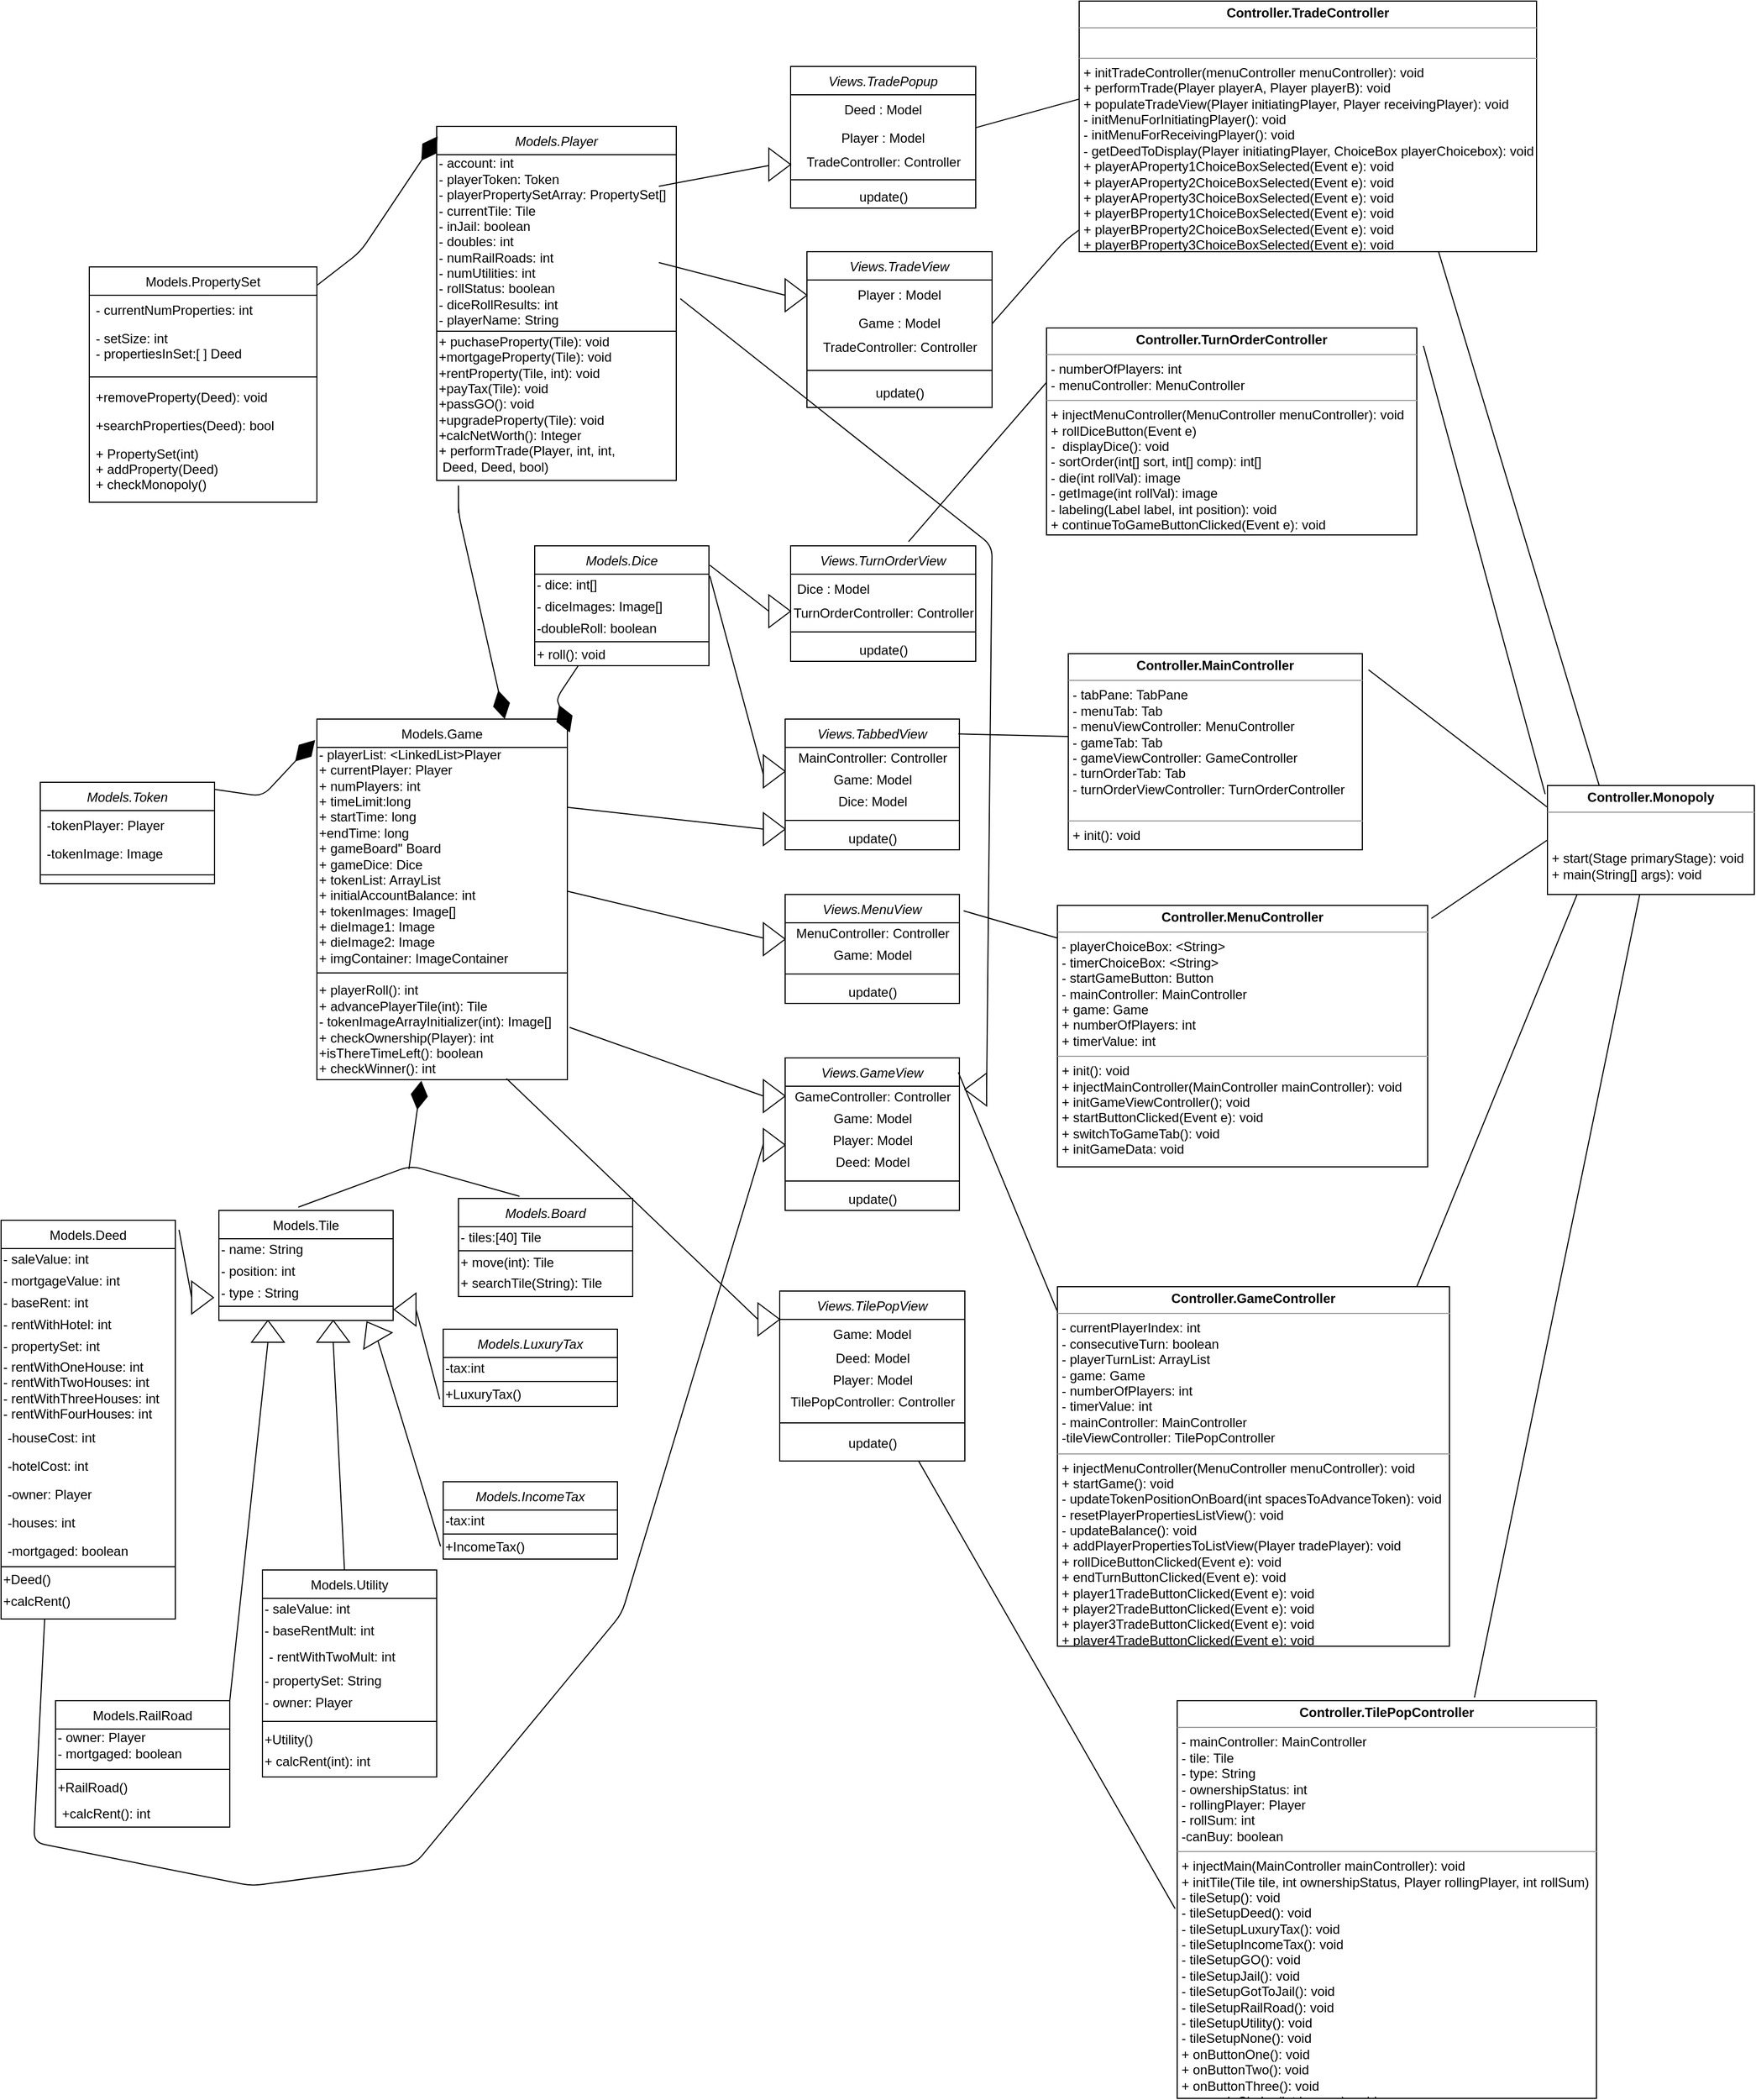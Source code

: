 <mxfile version="14.0.0" type="device"><diagram id="C5RBs43oDa-KdzZeNtuy" name="Page-1"><mxGraphModel dx="1422" dy="1944" grid="1" gridSize="10" guides="1" tooltips="1" connect="1" arrows="1" fold="1" page="1" pageScale="1" pageWidth="827" pageHeight="1169" math="0" shadow="0"><root><mxCell id="WIyWlLk6GJQsqaUBKTNV-0"/><mxCell id="WIyWlLk6GJQsqaUBKTNV-1" parent="WIyWlLk6GJQsqaUBKTNV-0"/><mxCell id="4TM-G4d0XOweAFdS0e5F-0" value="Models.Player" style="swimlane;fontStyle=2;align=center;verticalAlign=top;childLayout=stackLayout;horizontal=1;startSize=26;horizontalStack=0;resizeParent=1;resizeLast=0;collapsible=1;marginBottom=0;rounded=0;shadow=0;strokeWidth=1;" parent="WIyWlLk6GJQsqaUBKTNV-1" vertex="1"><mxGeometry x="400" y="-305" width="220" height="325" as="geometry"><mxRectangle x="230" y="140" width="160" height="26" as="alternateBounds"/></mxGeometry></mxCell><mxCell id="4TM-G4d0XOweAFdS0e5F-1" value="- account: int&lt;br&gt;- playerToken: Token&lt;br&gt;- playerPropertySetArray: PropertySet[]&lt;br&gt;- currentTile: Tile&lt;br&gt;- inJail: boolean&lt;br&gt;- doubles: int&lt;br&gt;- numRailRoads: int&lt;br&gt;- numUtilities: int&lt;br&gt;- rollStatus: boolean&lt;br&gt;- diceRollResults: int&lt;br&gt;- playerName: String" style="text;html=1;align=left;verticalAlign=middle;resizable=0;points=[];autosize=1;" parent="4TM-G4d0XOweAFdS0e5F-0" vertex="1"><mxGeometry y="26" width="220" height="160" as="geometry"/></mxCell><mxCell id="4TM-G4d0XOweAFdS0e5F-2" value="" style="line;html=1;strokeWidth=1;align=left;verticalAlign=middle;spacingTop=-1;spacingLeft=3;spacingRight=3;rotatable=0;labelPosition=right;points=[];portConstraint=eastwest;" parent="4TM-G4d0XOweAFdS0e5F-0" vertex="1"><mxGeometry y="186" width="220" height="4" as="geometry"/></mxCell><mxCell id="4TM-G4d0XOweAFdS0e5F-3" value="+ puchaseProperty(Tile): void&lt;br&gt;+mortgageProperty(Tile): void&lt;br&gt;+rentProperty(Tile, int): void&lt;br&gt;+payTax(Tile): void&lt;br&gt;+passGO(): void&lt;br&gt;+upgradeProperty(Tile): void&lt;br&gt;+calcNetWorth(): Integer&lt;br&gt;+ performTrade(Player, int, int,&lt;br&gt;&amp;nbsp;Deed, Deed, bool)&lt;br&gt;" style="text;html=1;align=left;verticalAlign=middle;resizable=0;points=[];autosize=1;" parent="4TM-G4d0XOweAFdS0e5F-0" vertex="1"><mxGeometry y="190" width="220" height="130" as="geometry"/></mxCell><mxCell id="4TM-G4d0XOweAFdS0e5F-4" value="Models.Game" style="swimlane;fontStyle=0;align=center;verticalAlign=top;childLayout=stackLayout;horizontal=1;startSize=26;horizontalStack=0;resizeParent=1;resizeLast=0;collapsible=1;marginBottom=0;rounded=0;shadow=0;strokeWidth=1;" parent="WIyWlLk6GJQsqaUBKTNV-1" vertex="1"><mxGeometry x="290" y="239" width="230" height="331" as="geometry"><mxRectangle x="550" y="140" width="160" height="26" as="alternateBounds"/></mxGeometry></mxCell><mxCell id="4TM-G4d0XOweAFdS0e5F-5" value="&lt;div&gt;- playerList:&amp;nbsp;&lt;span&gt;&amp;lt;LinkedList&amp;gt;Player&lt;/span&gt;&lt;/div&gt;&lt;div&gt;&lt;span&gt;+ currentPlayer: Player&lt;/span&gt;&lt;/div&gt;&lt;div&gt;&lt;span&gt;+ numPlayers: int&lt;/span&gt;&lt;/div&gt;&lt;div&gt;&lt;span&gt;+ timeLimit:long&lt;/span&gt;&lt;/div&gt;&lt;div&gt;&lt;span&gt;+ startTime: long&lt;/span&gt;&lt;/div&gt;&lt;div&gt;&lt;span&gt;+endTime: long&lt;/span&gt;&lt;/div&gt;&lt;div&gt;+ gameBoard&quot; Board&lt;/div&gt;&lt;div&gt;+ gameDice: Dice&lt;/div&gt;&lt;div&gt;+ tokenList: ArrayList&lt;/div&gt;&lt;div&gt;+ initialAccountBalance: int&lt;/div&gt;&lt;div&gt;+ tokenImages: Image[]&lt;/div&gt;&lt;div&gt;+ dieImage1: Image&lt;/div&gt;&lt;div&gt;+ dieImage2: Image&lt;/div&gt;&lt;div&gt;+ imgContainer: ImageContainer&lt;/div&gt;" style="text;html=1;align=left;verticalAlign=middle;resizable=0;points=[];autosize=1;" parent="4TM-G4d0XOweAFdS0e5F-4" vertex="1"><mxGeometry y="26" width="230" height="200" as="geometry"/></mxCell><mxCell id="4TM-G4d0XOweAFdS0e5F-11" value="" style="line;html=1;strokeWidth=1;align=left;verticalAlign=middle;spacingTop=-1;spacingLeft=3;spacingRight=3;rotatable=0;labelPosition=right;points=[];portConstraint=eastwest;" parent="4TM-G4d0XOweAFdS0e5F-4" vertex="1"><mxGeometry y="226" width="230" height="14" as="geometry"/></mxCell><mxCell id="4TM-G4d0XOweAFdS0e5F-12" value="+ playerRoll(): int&lt;br&gt;+ advancePlayerTile(int): Tile&lt;br&gt;- tokenImageArrayInitializer(int): Image[]&lt;br&gt;+ checkOwnership(Player): int&lt;br&gt;+isThereTimeLeft(): boolean&lt;br&gt;+ checkWinner(): int" style="text;html=1;align=left;verticalAlign=middle;resizable=0;points=[];autosize=1;" parent="4TM-G4d0XOweAFdS0e5F-4" vertex="1"><mxGeometry y="240" width="230" height="90" as="geometry"/></mxCell><mxCell id="4TM-G4d0XOweAFdS0e5F-21" value="Models.Dice" style="swimlane;fontStyle=2;align=center;verticalAlign=top;childLayout=stackLayout;horizontal=1;startSize=26;horizontalStack=0;resizeParent=1;resizeLast=0;collapsible=1;marginBottom=0;rounded=0;shadow=0;strokeWidth=1;" parent="WIyWlLk6GJQsqaUBKTNV-1" vertex="1"><mxGeometry x="490" y="80" width="160" height="110" as="geometry"><mxRectangle x="230" y="140" width="160" height="26" as="alternateBounds"/></mxGeometry></mxCell><mxCell id="4TM-G4d0XOweAFdS0e5F-22" value="- dice: int[]" style="text;html=1;align=left;verticalAlign=middle;resizable=0;points=[];autosize=1;" parent="4TM-G4d0XOweAFdS0e5F-21" vertex="1"><mxGeometry y="26" width="160" height="20" as="geometry"/></mxCell><mxCell id="4E22veW2fn-wG5YEok54-40" value="- diceImages: Image[]" style="text;html=1;align=left;verticalAlign=middle;resizable=0;points=[];autosize=1;" vertex="1" parent="4TM-G4d0XOweAFdS0e5F-21"><mxGeometry y="46" width="160" height="20" as="geometry"/></mxCell><mxCell id="4E22veW2fn-wG5YEok54-41" value="-doubleRoll: boolean" style="text;html=1;align=left;verticalAlign=middle;resizable=0;points=[];autosize=1;" vertex="1" parent="4TM-G4d0XOweAFdS0e5F-21"><mxGeometry y="66" width="160" height="20" as="geometry"/></mxCell><mxCell id="4TM-G4d0XOweAFdS0e5F-23" value="" style="line;html=1;strokeWidth=1;align=left;verticalAlign=middle;spacingTop=-1;spacingLeft=3;spacingRight=3;rotatable=0;labelPosition=right;points=[];portConstraint=eastwest;" parent="4TM-G4d0XOweAFdS0e5F-21" vertex="1"><mxGeometry y="86" width="160" height="4" as="geometry"/></mxCell><mxCell id="4TM-G4d0XOweAFdS0e5F-24" value="+ roll(): void" style="text;html=1;align=left;verticalAlign=middle;resizable=0;points=[];autosize=1;" parent="4TM-G4d0XOweAFdS0e5F-21" vertex="1"><mxGeometry y="90" width="160" height="20" as="geometry"/></mxCell><mxCell id="4TM-G4d0XOweAFdS0e5F-28" value="Models.PropertySet" style="swimlane;fontStyle=0;align=center;verticalAlign=top;childLayout=stackLayout;horizontal=1;startSize=26;horizontalStack=0;resizeParent=1;resizeLast=0;collapsible=1;marginBottom=0;rounded=0;shadow=0;strokeWidth=1;" parent="WIyWlLk6GJQsqaUBKTNV-1" vertex="1"><mxGeometry x="81" y="-176" width="209" height="216" as="geometry"><mxRectangle x="340" y="380" width="170" height="26" as="alternateBounds"/></mxGeometry></mxCell><mxCell id="4TM-G4d0XOweAFdS0e5F-188" value="- currentNumProperties: int" style="text;strokeColor=none;fillColor=none;align=left;verticalAlign=top;spacingLeft=4;spacingRight=4;overflow=hidden;rotatable=0;points=[[0,0.5],[1,0.5]];portConstraint=eastwest;" parent="4TM-G4d0XOweAFdS0e5F-28" vertex="1"><mxGeometry y="26" width="209" height="26" as="geometry"/></mxCell><mxCell id="4TM-G4d0XOweAFdS0e5F-29" value="- setSize: int&#10;- propertiesInSet:[ ] Deed" style="text;align=left;verticalAlign=top;spacingLeft=4;spacingRight=4;overflow=hidden;rotatable=0;points=[[0,0.5],[1,0.5]];portConstraint=eastwest;" parent="4TM-G4d0XOweAFdS0e5F-28" vertex="1"><mxGeometry y="52" width="209" height="44" as="geometry"/></mxCell><mxCell id="4TM-G4d0XOweAFdS0e5F-30" value="" style="line;html=1;strokeWidth=1;align=left;verticalAlign=middle;spacingTop=-1;spacingLeft=3;spacingRight=3;rotatable=0;labelPosition=right;points=[];portConstraint=eastwest;" parent="4TM-G4d0XOweAFdS0e5F-28" vertex="1"><mxGeometry y="96" width="209" height="10" as="geometry"/></mxCell><mxCell id="4TM-G4d0XOweAFdS0e5F-191" value="+removeProperty(Deed): void" style="text;strokeColor=none;fillColor=none;align=left;verticalAlign=top;spacingLeft=4;spacingRight=4;overflow=hidden;rotatable=0;points=[[0,0.5],[1,0.5]];portConstraint=eastwest;" parent="4TM-G4d0XOweAFdS0e5F-28" vertex="1"><mxGeometry y="106" width="209" height="26" as="geometry"/></mxCell><mxCell id="4TM-G4d0XOweAFdS0e5F-190" value="+searchProperties(Deed): bool" style="text;strokeColor=none;fillColor=none;align=left;verticalAlign=top;spacingLeft=4;spacingRight=4;overflow=hidden;rotatable=0;points=[[0,0.5],[1,0.5]];portConstraint=eastwest;" parent="4TM-G4d0XOweAFdS0e5F-28" vertex="1"><mxGeometry y="132" width="209" height="26" as="geometry"/></mxCell><mxCell id="4TM-G4d0XOweAFdS0e5F-31" value="+ PropertySet(int)&#10;+ addProperty(Deed)&#10;+ checkMonopoly()" style="text;align=left;verticalAlign=top;spacingLeft=4;spacingRight=4;overflow=hidden;rotatable=0;points=[[0,0.5],[1,0.5]];portConstraint=eastwest;" parent="4TM-G4d0XOweAFdS0e5F-28" vertex="1"><mxGeometry y="158" width="209" height="52" as="geometry"/></mxCell><mxCell id="4TM-G4d0XOweAFdS0e5F-32" value="Models.Tile" style="swimlane;fontStyle=0;align=center;verticalAlign=top;childLayout=stackLayout;horizontal=1;startSize=26;horizontalStack=0;resizeParent=1;resizeLast=0;collapsible=1;marginBottom=0;rounded=0;shadow=0;strokeWidth=1;" parent="WIyWlLk6GJQsqaUBKTNV-1" vertex="1"><mxGeometry x="200" y="690" width="160" height="101" as="geometry"><mxRectangle x="340" y="380" width="170" height="26" as="alternateBounds"/></mxGeometry></mxCell><mxCell id="4TM-G4d0XOweAFdS0e5F-33" value="- name: String" style="text;html=1;align=left;verticalAlign=middle;resizable=0;points=[];autosize=1;" parent="4TM-G4d0XOweAFdS0e5F-32" vertex="1"><mxGeometry y="26" width="160" height="20" as="geometry"/></mxCell><mxCell id="4TM-G4d0XOweAFdS0e5F-34" value="- position: int" style="text;html=1;align=left;verticalAlign=middle;resizable=0;points=[];autosize=1;" parent="4TM-G4d0XOweAFdS0e5F-32" vertex="1"><mxGeometry y="46" width="160" height="20" as="geometry"/></mxCell><mxCell id="4TM-G4d0XOweAFdS0e5F-35" value="- type : String" style="text;html=1;resizable=0;autosize=1;align=left;verticalAlign=middle;points=[];fillColor=none;strokeColor=none;rounded=0;" parent="4TM-G4d0XOweAFdS0e5F-32" vertex="1"><mxGeometry y="66" width="160" height="20" as="geometry"/></mxCell><mxCell id="4TM-G4d0XOweAFdS0e5F-36" value="" style="line;html=1;strokeWidth=1;align=left;verticalAlign=middle;spacingTop=-1;spacingLeft=3;spacingRight=3;rotatable=0;labelPosition=right;points=[];portConstraint=eastwest;" parent="4TM-G4d0XOweAFdS0e5F-32" vertex="1"><mxGeometry y="86" width="160" height="4" as="geometry"/></mxCell><mxCell id="4TM-G4d0XOweAFdS0e5F-46" value="Models.Board" style="swimlane;fontStyle=2;align=center;verticalAlign=top;childLayout=stackLayout;horizontal=1;startSize=26;horizontalStack=0;resizeParent=1;resizeLast=0;collapsible=1;marginBottom=0;rounded=0;shadow=0;strokeWidth=1;" parent="WIyWlLk6GJQsqaUBKTNV-1" vertex="1"><mxGeometry x="420" y="679" width="160" height="90" as="geometry"><mxRectangle x="230" y="140" width="160" height="26" as="alternateBounds"/></mxGeometry></mxCell><mxCell id="4TM-G4d0XOweAFdS0e5F-47" value="- tiles:[40] Tile" style="text;html=1;align=left;verticalAlign=middle;resizable=0;points=[];autosize=1;" parent="4TM-G4d0XOweAFdS0e5F-46" vertex="1"><mxGeometry y="26" width="160" height="20" as="geometry"/></mxCell><mxCell id="4TM-G4d0XOweAFdS0e5F-48" value="" style="line;html=1;strokeWidth=1;align=left;verticalAlign=middle;spacingTop=-1;spacingLeft=3;spacingRight=3;rotatable=0;labelPosition=right;points=[];portConstraint=eastwest;" parent="4TM-G4d0XOweAFdS0e5F-46" vertex="1"><mxGeometry y="46" width="160" height="4" as="geometry"/></mxCell><mxCell id="4TM-G4d0XOweAFdS0e5F-49" value="+ move(int): Tile" style="text;html=1;align=left;verticalAlign=middle;resizable=0;points=[];autosize=1;" parent="4TM-G4d0XOweAFdS0e5F-46" vertex="1"><mxGeometry y="50" width="160" height="18" as="geometry"/></mxCell><mxCell id="4TM-G4d0XOweAFdS0e5F-50" value="+ searchTile(String): Tile" style="text;html=1;align=left;verticalAlign=middle;resizable=0;points=[];autosize=1;" parent="4TM-G4d0XOweAFdS0e5F-46" vertex="1"><mxGeometry y="68" width="160" height="20" as="geometry"/></mxCell><mxCell id="4TM-G4d0XOweAFdS0e5F-51" value="Models.Token" style="swimlane;fontStyle=2;align=center;verticalAlign=top;childLayout=stackLayout;horizontal=1;startSize=26;horizontalStack=0;resizeParent=1;resizeLast=0;collapsible=1;marginBottom=0;rounded=0;shadow=0;strokeWidth=1;" parent="WIyWlLk6GJQsqaUBKTNV-1" vertex="1"><mxGeometry x="36" y="297" width="160" height="93" as="geometry"><mxRectangle x="230" y="140" width="160" height="26" as="alternateBounds"/></mxGeometry></mxCell><mxCell id="4TM-G4d0XOweAFdS0e5F-180" value="-tokenPlayer: Player" style="text;strokeColor=none;fillColor=none;align=left;verticalAlign=top;spacingLeft=4;spacingRight=4;overflow=hidden;rotatable=0;points=[[0,0.5],[1,0.5]];portConstraint=eastwest;" parent="4TM-G4d0XOweAFdS0e5F-51" vertex="1"><mxGeometry y="26" width="160" height="26" as="geometry"/></mxCell><mxCell id="4TM-G4d0XOweAFdS0e5F-182" value="-tokenImage: Image" style="text;strokeColor=none;fillColor=none;align=left;verticalAlign=top;spacingLeft=4;spacingRight=4;overflow=hidden;rotatable=0;points=[[0,0.5],[1,0.5]];portConstraint=eastwest;" parent="4TM-G4d0XOweAFdS0e5F-51" vertex="1"><mxGeometry y="52" width="160" height="26" as="geometry"/></mxCell><mxCell id="4TM-G4d0XOweAFdS0e5F-53" value="" style="line;html=1;strokeWidth=1;align=left;verticalAlign=middle;spacingTop=-1;spacingLeft=3;spacingRight=3;rotatable=0;labelPosition=right;points=[];portConstraint=eastwest;" parent="4TM-G4d0XOweAFdS0e5F-51" vertex="1"><mxGeometry y="78" width="160" height="14" as="geometry"/></mxCell><mxCell id="4TM-G4d0XOweAFdS0e5F-55" value="" style="endArrow=diamondThin;endFill=1;endSize=24;html=1;strokeColor=#000000;entryX=0.004;entryY=0.028;entryDx=0;entryDy=0;entryPerimeter=0;" parent="WIyWlLk6GJQsqaUBKTNV-1" target="4TM-G4d0XOweAFdS0e5F-0" edge="1"><mxGeometry width="160" relative="1" as="geometry"><mxPoint x="290" y="-159" as="sourcePoint"/><mxPoint x="260" y="-270" as="targetPoint"/><Array as="points"><mxPoint x="330" y="-190"/></Array></mxGeometry></mxCell><mxCell id="4TM-G4d0XOweAFdS0e5F-56" value="" style="endArrow=diamondThin;endFill=1;endSize=24;html=1;strokeColor=#000000;entryX=0.75;entryY=0;entryDx=0;entryDy=0;" parent="WIyWlLk6GJQsqaUBKTNV-1" target="4TM-G4d0XOweAFdS0e5F-4" edge="1"><mxGeometry width="160" relative="1" as="geometry"><mxPoint x="420" y="50" as="sourcePoint"/><mxPoint x="420" y="210" as="targetPoint"/><Array as="points"><mxPoint x="420" y="20"/><mxPoint x="420" y="50"/></Array></mxGeometry></mxCell><mxCell id="4TM-G4d0XOweAFdS0e5F-57" value="" style="endArrow=diamondThin;endFill=1;endSize=24;html=1;strokeColor=#000000;entryX=1.01;entryY=0.037;entryDx=0;entryDy=0;entryPerimeter=0;" parent="WIyWlLk6GJQsqaUBKTNV-1" target="4TM-G4d0XOweAFdS0e5F-4" edge="1"><mxGeometry width="160" relative="1" as="geometry"><mxPoint x="530" y="190" as="sourcePoint"/><mxPoint x="470" y="359" as="targetPoint"/><Array as="points"><mxPoint x="510" y="220"/></Array></mxGeometry></mxCell><mxCell id="4TM-G4d0XOweAFdS0e5F-58" value="" style="endArrow=diamondThin;endFill=1;endSize=24;html=1;strokeColor=#000000;entryX=0.417;entryY=1.022;entryDx=0;entryDy=0;entryPerimeter=0;" parent="WIyWlLk6GJQsqaUBKTNV-1" edge="1" target="4TM-G4d0XOweAFdS0e5F-12"><mxGeometry width="160" relative="1" as="geometry"><mxPoint x="374.5" y="652" as="sourcePoint"/><mxPoint x="375" y="600" as="targetPoint"/><Array as="points"><mxPoint x="374.5" y="652"/></Array></mxGeometry></mxCell><mxCell id="4TM-G4d0XOweAFdS0e5F-62" value="" style="endArrow=diamondThin;endFill=1;endSize=24;html=1;strokeColor=#000000;exitX=0.999;exitY=0.07;exitDx=0;exitDy=0;exitPerimeter=0;entryX=-0.007;entryY=0.058;entryDx=0;entryDy=0;entryPerimeter=0;" parent="WIyWlLk6GJQsqaUBKTNV-1" source="4TM-G4d0XOweAFdS0e5F-51" target="4TM-G4d0XOweAFdS0e5F-4" edge="1"><mxGeometry width="160" relative="1" as="geometry"><mxPoint x="260" y="259" as="sourcePoint"/><mxPoint x="360" y="229" as="targetPoint"/><Array as="points"><mxPoint x="240" y="310"/></Array></mxGeometry></mxCell><mxCell id="4TM-G4d0XOweAFdS0e5F-66" value="Models.Deed" style="swimlane;fontStyle=0;align=center;verticalAlign=top;childLayout=stackLayout;horizontal=1;startSize=26;horizontalStack=0;resizeParent=1;resizeLast=0;collapsible=1;marginBottom=0;rounded=0;shadow=0;strokeWidth=1;" parent="WIyWlLk6GJQsqaUBKTNV-1" vertex="1"><mxGeometry y="699" width="160" height="366" as="geometry"><mxRectangle x="340" y="380" width="170" height="26" as="alternateBounds"/></mxGeometry></mxCell><mxCell id="4TM-G4d0XOweAFdS0e5F-67" value="- saleValue: int" style="text;html=1;align=left;verticalAlign=middle;resizable=0;points=[];autosize=1;" parent="4TM-G4d0XOweAFdS0e5F-66" vertex="1"><mxGeometry y="26" width="160" height="20" as="geometry"/></mxCell><mxCell id="4TM-G4d0XOweAFdS0e5F-68" value="- mortgageValue: int" style="text;html=1;align=left;verticalAlign=middle;resizable=0;points=[];autosize=1;" parent="4TM-G4d0XOweAFdS0e5F-66" vertex="1"><mxGeometry y="46" width="160" height="20" as="geometry"/></mxCell><mxCell id="4TM-G4d0XOweAFdS0e5F-69" value="- baseRent: int" style="text;html=1;align=left;verticalAlign=middle;resizable=0;points=[];autosize=1;" parent="4TM-G4d0XOweAFdS0e5F-66" vertex="1"><mxGeometry y="66" width="160" height="20" as="geometry"/></mxCell><mxCell id="4TM-G4d0XOweAFdS0e5F-70" value="- rentWithHotel: int" style="text;html=1;align=left;verticalAlign=middle;resizable=0;points=[];autosize=1;" parent="4TM-G4d0XOweAFdS0e5F-66" vertex="1"><mxGeometry y="86" width="160" height="20" as="geometry"/></mxCell><mxCell id="4TM-G4d0XOweAFdS0e5F-71" value="&lt;div&gt;- propertySet: int&lt;/div&gt;" style="text;html=1;resizable=0;autosize=1;align=left;verticalAlign=middle;points=[];fillColor=none;strokeColor=none;rounded=0;" parent="4TM-G4d0XOweAFdS0e5F-66" vertex="1"><mxGeometry y="106" width="160" height="20" as="geometry"/></mxCell><mxCell id="4TM-G4d0XOweAFdS0e5F-72" value="&lt;div&gt;- rentWithOneHouse: int&lt;/div&gt;&lt;div&gt;- rentWithTwoHouses: int&lt;/div&gt;&lt;div&gt;- rentWithThreeHouses: int&lt;/div&gt;&lt;div&gt;- rentWithFourHouses: int&lt;br&gt;&lt;/div&gt;" style="text;html=1;resizable=0;autosize=1;align=left;verticalAlign=middle;points=[];fillColor=none;strokeColor=none;rounded=0;" parent="4TM-G4d0XOweAFdS0e5F-66" vertex="1"><mxGeometry y="126" width="160" height="60" as="geometry"/></mxCell><mxCell id="4TM-G4d0XOweAFdS0e5F-168" value="-houseCost: int" style="text;strokeColor=none;fillColor=none;align=left;verticalAlign=top;spacingLeft=4;spacingRight=4;overflow=hidden;rotatable=0;points=[[0,0.5],[1,0.5]];portConstraint=eastwest;" parent="4TM-G4d0XOweAFdS0e5F-66" vertex="1"><mxGeometry y="186" width="160" height="26" as="geometry"/></mxCell><mxCell id="4TM-G4d0XOweAFdS0e5F-169" value="-hotelCost: int" style="text;strokeColor=none;fillColor=none;align=left;verticalAlign=top;spacingLeft=4;spacingRight=4;overflow=hidden;rotatable=0;points=[[0,0.5],[1,0.5]];portConstraint=eastwest;" parent="4TM-G4d0XOweAFdS0e5F-66" vertex="1"><mxGeometry y="212" width="160" height="26" as="geometry"/></mxCell><mxCell id="4TM-G4d0XOweAFdS0e5F-171" value="-owner: Player" style="text;strokeColor=none;fillColor=none;align=left;verticalAlign=top;spacingLeft=4;spacingRight=4;overflow=hidden;rotatable=0;points=[[0,0.5],[1,0.5]];portConstraint=eastwest;" parent="4TM-G4d0XOweAFdS0e5F-66" vertex="1"><mxGeometry y="238" width="160" height="26" as="geometry"/></mxCell><mxCell id="4TM-G4d0XOweAFdS0e5F-170" value="-houses: int" style="text;strokeColor=none;fillColor=none;align=left;verticalAlign=top;spacingLeft=4;spacingRight=4;overflow=hidden;rotatable=0;points=[[0,0.5],[1,0.5]];portConstraint=eastwest;" parent="4TM-G4d0XOweAFdS0e5F-66" vertex="1"><mxGeometry y="264" width="160" height="26" as="geometry"/></mxCell><mxCell id="4E22veW2fn-wG5YEok54-38" value="-mortgaged: boolean" style="text;strokeColor=none;fillColor=none;align=left;verticalAlign=top;spacingLeft=4;spacingRight=4;overflow=hidden;rotatable=0;points=[[0,0.5],[1,0.5]];portConstraint=eastwest;" vertex="1" parent="4TM-G4d0XOweAFdS0e5F-66"><mxGeometry y="290" width="160" height="26" as="geometry"/></mxCell><mxCell id="4TM-G4d0XOweAFdS0e5F-73" value="" style="line;html=1;strokeWidth=1;align=left;verticalAlign=middle;spacingTop=-1;spacingLeft=3;spacingRight=3;rotatable=0;labelPosition=right;points=[];portConstraint=eastwest;" parent="4TM-G4d0XOweAFdS0e5F-66" vertex="1"><mxGeometry y="316" width="160" height="4" as="geometry"/></mxCell><mxCell id="4TM-G4d0XOweAFdS0e5F-153" value="+Deed()" style="text;html=1;resizable=0;autosize=1;align=left;verticalAlign=middle;points=[];fillColor=none;strokeColor=none;rounded=0;" parent="4TM-G4d0XOweAFdS0e5F-66" vertex="1"><mxGeometry y="320" width="160" height="20" as="geometry"/></mxCell><mxCell id="4E22veW2fn-wG5YEok54-39" value="+calcRent()" style="text;html=1;align=left;verticalAlign=middle;resizable=0;points=[];autosize=1;" vertex="1" parent="4TM-G4d0XOweAFdS0e5F-66"><mxGeometry y="340" width="160" height="20" as="geometry"/></mxCell><mxCell id="4TM-G4d0XOweAFdS0e5F-77" value="" style="triangle;whiteSpace=wrap;html=1;direction=north;rotation=90;" parent="WIyWlLk6GJQsqaUBKTNV-1" vertex="1"><mxGeometry x="170" y="760" width="30" height="20" as="geometry"/></mxCell><mxCell id="4TM-G4d0XOweAFdS0e5F-78" value="" style="endArrow=none;html=1;entryX=0;entryY=0.5;entryDx=0;entryDy=0;exitX=1.021;exitY=0.024;exitDx=0;exitDy=0;exitPerimeter=0;" parent="WIyWlLk6GJQsqaUBKTNV-1" source="4TM-G4d0XOweAFdS0e5F-66" target="4TM-G4d0XOweAFdS0e5F-77" edge="1"><mxGeometry width="50" height="50" relative="1" as="geometry"><mxPoint x="163" y="869" as="sourcePoint"/><mxPoint x="160" y="779" as="targetPoint"/><Array as="points"/></mxGeometry></mxCell><mxCell id="4TM-G4d0XOweAFdS0e5F-99" value="" style="endArrow=none;html=1;exitX=0.456;exitY=-0.03;exitDx=0;exitDy=0;exitPerimeter=0;" parent="WIyWlLk6GJQsqaUBKTNV-1" edge="1" source="4TM-G4d0XOweAFdS0e5F-32"><mxGeometry width="50" height="50" relative="1" as="geometry"><mxPoint x="267.68" y="677.3" as="sourcePoint"/><mxPoint x="476" y="677" as="targetPoint"/><Array as="points"><mxPoint x="376" y="649"/></Array></mxGeometry></mxCell><mxCell id="4TM-G4d0XOweAFdS0e5F-100" value="Models.RailRoad" style="swimlane;fontStyle=0;align=center;verticalAlign=top;childLayout=stackLayout;horizontal=1;startSize=26;horizontalStack=0;resizeParent=1;resizeLast=0;collapsible=1;marginBottom=0;rounded=0;shadow=0;strokeWidth=1;" parent="WIyWlLk6GJQsqaUBKTNV-1" vertex="1"><mxGeometry x="50" y="1140" width="160" height="116" as="geometry"><mxRectangle x="340" y="380" width="170" height="26" as="alternateBounds"/></mxGeometry></mxCell><mxCell id="4TM-G4d0XOweAFdS0e5F-101" value="- owner: Player&lt;br&gt;- mortgaged: boolean" style="text;html=1;align=left;verticalAlign=middle;resizable=0;points=[];autosize=1;" parent="4TM-G4d0XOweAFdS0e5F-100" vertex="1"><mxGeometry y="26" width="160" height="30" as="geometry"/></mxCell><mxCell id="4TM-G4d0XOweAFdS0e5F-107" value="" style="line;html=1;strokeWidth=1;align=left;verticalAlign=middle;spacingTop=-1;spacingLeft=3;spacingRight=3;rotatable=0;labelPosition=right;points=[];portConstraint=eastwest;" parent="4TM-G4d0XOweAFdS0e5F-100" vertex="1"><mxGeometry y="56" width="160" height="14" as="geometry"/></mxCell><mxCell id="4TM-G4d0XOweAFdS0e5F-108" value="+RailRoad()" style="text;html=1;resizable=0;autosize=1;align=left;verticalAlign=middle;points=[];fillColor=none;strokeColor=none;rounded=0;" parent="4TM-G4d0XOweAFdS0e5F-100" vertex="1"><mxGeometry y="70" width="160" height="20" as="geometry"/></mxCell><mxCell id="4TM-G4d0XOweAFdS0e5F-146" value="+calcRent(): int" style="text;strokeColor=none;fillColor=none;align=left;verticalAlign=top;spacingLeft=4;spacingRight=4;overflow=hidden;rotatable=0;points=[[0,0.5],[1,0.5]];portConstraint=eastwest;" parent="4TM-G4d0XOweAFdS0e5F-100" vertex="1"><mxGeometry y="90" width="160" height="26" as="geometry"/></mxCell><mxCell id="4TM-G4d0XOweAFdS0e5F-111" value="Models.Utility" style="swimlane;fontStyle=0;align=center;verticalAlign=top;childLayout=stackLayout;horizontal=1;startSize=26;horizontalStack=0;resizeParent=1;resizeLast=0;collapsible=1;marginBottom=0;rounded=0;shadow=0;strokeWidth=1;" parent="WIyWlLk6GJQsqaUBKTNV-1" vertex="1"><mxGeometry x="240" y="1020" width="160" height="190" as="geometry"><mxRectangle x="340" y="380" width="170" height="26" as="alternateBounds"/></mxGeometry></mxCell><mxCell id="4TM-G4d0XOweAFdS0e5F-112" value="- saleValue: int" style="text;html=1;align=left;verticalAlign=middle;resizable=0;points=[];autosize=1;" parent="4TM-G4d0XOweAFdS0e5F-111" vertex="1"><mxGeometry y="26" width="160" height="20" as="geometry"/></mxCell><mxCell id="4TM-G4d0XOweAFdS0e5F-114" value="- baseRentMult: int" style="text;html=1;align=left;verticalAlign=middle;resizable=0;points=[];autosize=1;" parent="4TM-G4d0XOweAFdS0e5F-111" vertex="1"><mxGeometry y="46" width="160" height="20" as="geometry"/></mxCell><mxCell id="4TM-G4d0XOweAFdS0e5F-147" value="- rentWithTwoMult: int" style="text;strokeColor=none;fillColor=none;align=left;verticalAlign=top;spacingLeft=4;spacingRight=4;overflow=hidden;rotatable=0;points=[[0,0.5],[1,0.5]];portConstraint=eastwest;" parent="4TM-G4d0XOweAFdS0e5F-111" vertex="1"><mxGeometry y="66" width="160" height="26" as="geometry"/></mxCell><mxCell id="4TM-G4d0XOweAFdS0e5F-116" value="&lt;div&gt;- propertySet: String&lt;/div&gt;" style="text;html=1;resizable=0;autosize=1;align=left;verticalAlign=middle;points=[];fillColor=none;strokeColor=none;rounded=0;" parent="4TM-G4d0XOweAFdS0e5F-111" vertex="1"><mxGeometry y="92" width="160" height="20" as="geometry"/></mxCell><mxCell id="4TM-G4d0XOweAFdS0e5F-148" value="- owner: Player" style="text;html=1;align=left;verticalAlign=middle;resizable=0;points=[];autosize=1;" parent="4TM-G4d0XOweAFdS0e5F-111" vertex="1"><mxGeometry y="112" width="160" height="20" as="geometry"/></mxCell><mxCell id="4TM-G4d0XOweAFdS0e5F-118" value="" style="line;html=1;strokeWidth=1;align=left;verticalAlign=middle;spacingTop=-1;spacingLeft=3;spacingRight=3;rotatable=0;labelPosition=right;points=[];portConstraint=eastwest;" parent="4TM-G4d0XOweAFdS0e5F-111" vertex="1"><mxGeometry y="132" width="160" height="14" as="geometry"/></mxCell><mxCell id="4TM-G4d0XOweAFdS0e5F-154" value="+Utility()" style="text;html=1;resizable=0;autosize=1;align=left;verticalAlign=middle;points=[];fillColor=none;strokeColor=none;rounded=0;" parent="4TM-G4d0XOweAFdS0e5F-111" vertex="1"><mxGeometry y="146" width="160" height="20" as="geometry"/></mxCell><mxCell id="4TM-G4d0XOweAFdS0e5F-120" value="&lt;div align=&quot;left&quot;&gt;+ calcRent(int): int&lt;br&gt;&lt;/div&gt;" style="text;html=1;resizable=0;autosize=1;align=left;verticalAlign=middle;points=[];fillColor=none;strokeColor=none;rounded=0;" parent="4TM-G4d0XOweAFdS0e5F-111" vertex="1"><mxGeometry y="166" width="160" height="20" as="geometry"/></mxCell><mxCell id="4TM-G4d0XOweAFdS0e5F-133" value="Models.LuxuryTax" style="swimlane;fontStyle=2;align=center;verticalAlign=top;childLayout=stackLayout;horizontal=1;startSize=26;horizontalStack=0;resizeParent=1;resizeLast=0;collapsible=1;marginBottom=0;rounded=0;shadow=0;strokeWidth=1;" parent="WIyWlLk6GJQsqaUBKTNV-1" vertex="1"><mxGeometry x="406" y="799" width="160" height="71" as="geometry"><mxRectangle x="230" y="140" width="160" height="26" as="alternateBounds"/></mxGeometry></mxCell><mxCell id="4TM-G4d0XOweAFdS0e5F-159" value="-tax:int" style="text;html=1;align=left;verticalAlign=middle;resizable=0;points=[];autosize=1;" parent="4TM-G4d0XOweAFdS0e5F-133" vertex="1"><mxGeometry y="26" width="160" height="20" as="geometry"/></mxCell><mxCell id="4TM-G4d0XOweAFdS0e5F-135" value="" style="line;html=1;strokeWidth=1;align=left;verticalAlign=middle;spacingTop=-1;spacingLeft=3;spacingRight=3;rotatable=0;labelPosition=right;points=[];portConstraint=eastwest;" parent="4TM-G4d0XOweAFdS0e5F-133" vertex="1"><mxGeometry y="46" width="160" height="4" as="geometry"/></mxCell><mxCell id="4TM-G4d0XOweAFdS0e5F-156" value="+LuxuryTax()" style="text;html=1;resizable=0;autosize=1;align=left;verticalAlign=middle;points=[];fillColor=none;strokeColor=none;rounded=0;" parent="4TM-G4d0XOweAFdS0e5F-133" vertex="1"><mxGeometry y="50" width="160" height="20" as="geometry"/></mxCell><mxCell id="4TM-G4d0XOweAFdS0e5F-138" value="Models.IncomeTax" style="swimlane;fontStyle=2;align=center;verticalAlign=top;childLayout=stackLayout;horizontal=1;startSize=26;horizontalStack=0;resizeParent=1;resizeLast=0;collapsible=1;marginBottom=0;rounded=0;shadow=0;strokeWidth=1;" parent="WIyWlLk6GJQsqaUBKTNV-1" vertex="1"><mxGeometry x="406" y="939" width="160" height="71" as="geometry"><mxRectangle x="230" y="140" width="160" height="26" as="alternateBounds"/></mxGeometry></mxCell><mxCell id="4TM-G4d0XOweAFdS0e5F-139" value="-tax:int" style="text;html=1;align=left;verticalAlign=middle;resizable=0;points=[];autosize=1;" parent="4TM-G4d0XOweAFdS0e5F-138" vertex="1"><mxGeometry y="26" width="160" height="20" as="geometry"/></mxCell><mxCell id="4TM-G4d0XOweAFdS0e5F-140" value="" style="line;html=1;strokeWidth=1;align=left;verticalAlign=middle;spacingTop=-1;spacingLeft=3;spacingRight=3;rotatable=0;labelPosition=right;points=[];portConstraint=eastwest;" parent="4TM-G4d0XOweAFdS0e5F-138" vertex="1"><mxGeometry y="46" width="160" height="4" as="geometry"/></mxCell><mxCell id="4TM-G4d0XOweAFdS0e5F-155" value="+IncomeTax()" style="text;html=1;resizable=0;autosize=1;align=left;verticalAlign=middle;points=[];fillColor=none;strokeColor=none;rounded=0;" parent="4TM-G4d0XOweAFdS0e5F-138" vertex="1"><mxGeometry y="50" width="160" height="20" as="geometry"/></mxCell><mxCell id="4TM-G4d0XOweAFdS0e5F-160" value="" style="triangle;whiteSpace=wrap;html=1;direction=north;rotation=-30;" parent="WIyWlLk6GJQsqaUBKTNV-1" vertex="1"><mxGeometry x="326" y="791" width="30" height="20" as="geometry"/></mxCell><mxCell id="4TM-G4d0XOweAFdS0e5F-161" value="" style="triangle;whiteSpace=wrap;html=1;direction=north;rotation=0;" parent="WIyWlLk6GJQsqaUBKTNV-1" vertex="1"><mxGeometry x="230" y="791" width="30" height="20" as="geometry"/></mxCell><mxCell id="4TM-G4d0XOweAFdS0e5F-162" value="" style="triangle;whiteSpace=wrap;html=1;direction=north;rotation=0;" parent="WIyWlLk6GJQsqaUBKTNV-1" vertex="1"><mxGeometry x="290" y="791" width="30" height="20" as="geometry"/></mxCell><mxCell id="4TM-G4d0XOweAFdS0e5F-163" value="" style="triangle;whiteSpace=wrap;html=1;direction=north;rotation=-90;" parent="WIyWlLk6GJQsqaUBKTNV-1" vertex="1"><mxGeometry x="356" y="771" width="30" height="20" as="geometry"/></mxCell><mxCell id="4TM-G4d0XOweAFdS0e5F-164" value="" style="endArrow=none;html=1;entryX=0;entryY=0.5;entryDx=0;entryDy=0;exitX=1;exitY=0;exitDx=0;exitDy=0;" parent="WIyWlLk6GJQsqaUBKTNV-1" source="4TM-G4d0XOweAFdS0e5F-100" target="4TM-G4d0XOweAFdS0e5F-161" edge="1"><mxGeometry width="50" height="50" relative="1" as="geometry"><mxPoint x="230" y="1009" as="sourcePoint"/><mxPoint x="280" y="959" as="targetPoint"/></mxGeometry></mxCell><mxCell id="4TM-G4d0XOweAFdS0e5F-165" value="" style="endArrow=none;html=1;entryX=0;entryY=0.5;entryDx=0;entryDy=0;" parent="WIyWlLk6GJQsqaUBKTNV-1" source="4TM-G4d0XOweAFdS0e5F-111" target="4TM-G4d0XOweAFdS0e5F-162" edge="1"><mxGeometry width="50" height="50" relative="1" as="geometry"><mxPoint x="285.36" y="1088.34" as="sourcePoint"/><mxPoint x="286" y="969" as="targetPoint"/></mxGeometry></mxCell><mxCell id="4TM-G4d0XOweAFdS0e5F-166" value="" style="endArrow=none;html=1;exitX=-0.015;exitY=0.467;exitDx=0;exitDy=0;exitPerimeter=0;entryX=0;entryY=0.5;entryDx=0;entryDy=0;" parent="WIyWlLk6GJQsqaUBKTNV-1" source="4TM-G4d0XOweAFdS0e5F-155" edge="1" target="4TM-G4d0XOweAFdS0e5F-160"><mxGeometry width="50" height="50" relative="1" as="geometry"><mxPoint x="296" y="1039" as="sourcePoint"/><mxPoint x="356" y="869" as="targetPoint"/></mxGeometry></mxCell><mxCell id="4TM-G4d0XOweAFdS0e5F-167" value="" style="endArrow=none;html=1;entryX=0;entryY=0.5;entryDx=0;entryDy=0;exitX=-0.02;exitY=0.717;exitDx=0;exitDy=0;exitPerimeter=0;" parent="WIyWlLk6GJQsqaUBKTNV-1" source="4TM-G4d0XOweAFdS0e5F-156" target="4TM-G4d0XOweAFdS0e5F-163" edge="1"><mxGeometry width="50" height="50" relative="1" as="geometry"><mxPoint x="316" y="949" as="sourcePoint"/><mxPoint x="366" y="899" as="targetPoint"/></mxGeometry></mxCell><mxCell id="4TM-G4d0XOweAFdS0e5F-204" value="Views.GameView" style="swimlane;fontStyle=2;align=center;verticalAlign=top;childLayout=stackLayout;horizontal=1;startSize=26;horizontalStack=0;resizeParent=1;resizeLast=0;collapsible=1;marginBottom=0;rounded=0;shadow=0;strokeWidth=1;" parent="WIyWlLk6GJQsqaUBKTNV-1" vertex="1"><mxGeometry x="720" y="550" width="160" height="140" as="geometry"><mxRectangle x="230" y="140" width="160" height="26" as="alternateBounds"/></mxGeometry></mxCell><mxCell id="4TM-G4d0XOweAFdS0e5F-205" value="GameController: Controller" style="text;html=1;align=center;verticalAlign=middle;resizable=0;points=[];autosize=1;" parent="4TM-G4d0XOweAFdS0e5F-204" vertex="1"><mxGeometry y="26" width="160" height="20" as="geometry"/></mxCell><mxCell id="4TM-G4d0XOweAFdS0e5F-206" value="Game: Model" style="text;html=1;align=center;verticalAlign=middle;resizable=0;points=[];autosize=1;" parent="4TM-G4d0XOweAFdS0e5F-204" vertex="1"><mxGeometry y="46" width="160" height="20" as="geometry"/></mxCell><mxCell id="4TM-G4d0XOweAFdS0e5F-207" value="Player: Model" style="text;html=1;align=center;verticalAlign=middle;resizable=0;points=[];autosize=1;" parent="4TM-G4d0XOweAFdS0e5F-204" vertex="1"><mxGeometry y="66" width="160" height="20" as="geometry"/></mxCell><mxCell id="4TM-G4d0XOweAFdS0e5F-208" value="Deed: Model" style="text;html=1;align=center;verticalAlign=middle;resizable=0;points=[];autosize=1;" parent="4TM-G4d0XOweAFdS0e5F-204" vertex="1"><mxGeometry y="86" width="160" height="20" as="geometry"/></mxCell><mxCell id="4TM-G4d0XOweAFdS0e5F-209" value="" style="line;html=1;strokeWidth=1;align=left;verticalAlign=middle;spacingTop=-1;spacingLeft=3;spacingRight=3;rotatable=0;labelPosition=right;points=[];portConstraint=eastwest;" parent="4TM-G4d0XOweAFdS0e5F-204" vertex="1"><mxGeometry y="106" width="160" height="14" as="geometry"/></mxCell><mxCell id="4TM-G4d0XOweAFdS0e5F-210" value="update()" style="text;html=1;align=center;verticalAlign=middle;resizable=0;points=[];autosize=1;" parent="4TM-G4d0XOweAFdS0e5F-204" vertex="1"><mxGeometry y="120" width="160" height="20" as="geometry"/></mxCell><mxCell id="4TM-G4d0XOweAFdS0e5F-211" value="Views.MenuView" style="swimlane;fontStyle=2;align=center;verticalAlign=top;childLayout=stackLayout;horizontal=1;startSize=26;horizontalStack=0;resizeParent=1;resizeLast=0;collapsible=1;marginBottom=0;rounded=0;shadow=0;strokeWidth=1;" parent="WIyWlLk6GJQsqaUBKTNV-1" vertex="1"><mxGeometry x="720" y="400" width="160" height="100" as="geometry"><mxRectangle x="230" y="140" width="160" height="26" as="alternateBounds"/></mxGeometry></mxCell><mxCell id="4TM-G4d0XOweAFdS0e5F-212" value="MenuController: Controller" style="text;html=1;align=center;verticalAlign=middle;resizable=0;points=[];autosize=1;" parent="4TM-G4d0XOweAFdS0e5F-211" vertex="1"><mxGeometry y="26" width="160" height="20" as="geometry"/></mxCell><mxCell id="4TM-G4d0XOweAFdS0e5F-213" value="Game: Model" style="text;html=1;align=center;verticalAlign=middle;resizable=0;points=[];autosize=1;" parent="4TM-G4d0XOweAFdS0e5F-211" vertex="1"><mxGeometry y="46" width="160" height="20" as="geometry"/></mxCell><mxCell id="4TM-G4d0XOweAFdS0e5F-214" value="" style="line;html=1;strokeWidth=1;align=left;verticalAlign=middle;spacingTop=-1;spacingLeft=3;spacingRight=3;rotatable=0;labelPosition=right;points=[];portConstraint=eastwest;" parent="4TM-G4d0XOweAFdS0e5F-211" vertex="1"><mxGeometry y="66" width="160" height="14" as="geometry"/></mxCell><mxCell id="4TM-G4d0XOweAFdS0e5F-215" value="update()" style="text;html=1;align=center;verticalAlign=middle;resizable=0;points=[];autosize=1;" parent="4TM-G4d0XOweAFdS0e5F-211" vertex="1"><mxGeometry y="80" width="160" height="20" as="geometry"/></mxCell><mxCell id="4TM-G4d0XOweAFdS0e5F-216" value="Views.TabbedView" style="swimlane;fontStyle=2;align=center;verticalAlign=top;childLayout=stackLayout;horizontal=1;startSize=26;horizontalStack=0;resizeParent=1;resizeLast=0;collapsible=1;marginBottom=0;rounded=0;shadow=0;strokeWidth=1;" parent="WIyWlLk6GJQsqaUBKTNV-1" vertex="1"><mxGeometry x="720" y="239" width="160" height="120" as="geometry"><mxRectangle x="230" y="140" width="160" height="26" as="alternateBounds"/></mxGeometry></mxCell><mxCell id="4TM-G4d0XOweAFdS0e5F-217" value="MainController: Controller" style="text;html=1;align=center;verticalAlign=middle;resizable=0;points=[];autosize=1;" parent="4TM-G4d0XOweAFdS0e5F-216" vertex="1"><mxGeometry y="26" width="160" height="20" as="geometry"/></mxCell><mxCell id="4TM-G4d0XOweAFdS0e5F-218" value="Game: Model" style="text;html=1;align=center;verticalAlign=middle;resizable=0;points=[];autosize=1;" parent="4TM-G4d0XOweAFdS0e5F-216" vertex="1"><mxGeometry y="46" width="160" height="20" as="geometry"/></mxCell><mxCell id="4TM-G4d0XOweAFdS0e5F-219" value="Dice: Model" style="text;html=1;align=center;verticalAlign=middle;resizable=0;points=[];autosize=1;" parent="4TM-G4d0XOweAFdS0e5F-216" vertex="1"><mxGeometry y="66" width="160" height="20" as="geometry"/></mxCell><mxCell id="4TM-G4d0XOweAFdS0e5F-220" value="" style="line;html=1;strokeWidth=1;align=left;verticalAlign=middle;spacingTop=-1;spacingLeft=3;spacingRight=3;rotatable=0;labelPosition=right;points=[];portConstraint=eastwest;" parent="4TM-G4d0XOweAFdS0e5F-216" vertex="1"><mxGeometry y="86" width="160" height="14" as="geometry"/></mxCell><mxCell id="4TM-G4d0XOweAFdS0e5F-221" value="update()" style="text;html=1;align=center;verticalAlign=middle;resizable=0;points=[];autosize=1;" parent="4TM-G4d0XOweAFdS0e5F-216" vertex="1"><mxGeometry y="100" width="160" height="20" as="geometry"/></mxCell><mxCell id="4TM-G4d0XOweAFdS0e5F-222" value="Views.TurnOrderView" style="swimlane;fontStyle=2;align=center;verticalAlign=top;childLayout=stackLayout;horizontal=1;startSize=26;horizontalStack=0;resizeParent=1;resizeLast=0;collapsible=1;marginBottom=0;rounded=0;shadow=0;strokeWidth=1;" parent="WIyWlLk6GJQsqaUBKTNV-1" vertex="1"><mxGeometry x="725" y="80" width="170" height="106" as="geometry"><mxRectangle x="230" y="140" width="160" height="26" as="alternateBounds"/></mxGeometry></mxCell><mxCell id="4TM-G4d0XOweAFdS0e5F-226" value="Dice : Model" style="text;strokeColor=none;fillColor=none;align=left;verticalAlign=top;spacingLeft=4;spacingRight=4;overflow=hidden;rotatable=0;points=[[0,0.5],[1,0.5]];portConstraint=eastwest;" parent="4TM-G4d0XOweAFdS0e5F-222" vertex="1"><mxGeometry y="26" width="170" height="26" as="geometry"/></mxCell><mxCell id="4TM-G4d0XOweAFdS0e5F-223" value="TurnOrderController: Controller" style="text;html=1;align=center;verticalAlign=middle;resizable=0;points=[];autosize=1;" parent="4TM-G4d0XOweAFdS0e5F-222" vertex="1"><mxGeometry y="52" width="170" height="20" as="geometry"/></mxCell><mxCell id="4TM-G4d0XOweAFdS0e5F-224" value="" style="line;html=1;strokeWidth=1;align=left;verticalAlign=middle;spacingTop=-1;spacingLeft=3;spacingRight=3;rotatable=0;labelPosition=right;points=[];portConstraint=eastwest;" parent="4TM-G4d0XOweAFdS0e5F-222" vertex="1"><mxGeometry y="72" width="170" height="14" as="geometry"/></mxCell><mxCell id="4TM-G4d0XOweAFdS0e5F-225" value="update()" style="text;html=1;align=center;verticalAlign=middle;resizable=0;points=[];autosize=1;" parent="4TM-G4d0XOweAFdS0e5F-222" vertex="1"><mxGeometry y="86" width="170" height="20" as="geometry"/></mxCell><mxCell id="4TM-G4d0XOweAFdS0e5F-228" value="" style="triangle;whiteSpace=wrap;html=1;direction=north;rotation=90;" parent="WIyWlLk6GJQsqaUBKTNV-1" vertex="1"><mxGeometry x="700" y="130" width="30" height="20" as="geometry"/></mxCell><mxCell id="4TM-G4d0XOweAFdS0e5F-229" value="" style="triangle;whiteSpace=wrap;html=1;direction=north;rotation=90;" parent="WIyWlLk6GJQsqaUBKTNV-1" vertex="1"><mxGeometry x="695" y="277" width="30" height="20" as="geometry"/></mxCell><mxCell id="4TM-G4d0XOweAFdS0e5F-230" value="" style="triangle;whiteSpace=wrap;html=1;direction=north;rotation=90;" parent="WIyWlLk6GJQsqaUBKTNV-1" vertex="1"><mxGeometry x="695" y="431" width="30" height="20" as="geometry"/></mxCell><mxCell id="4TM-G4d0XOweAFdS0e5F-231" value="" style="triangle;whiteSpace=wrap;html=1;direction=north;rotation=90;" parent="WIyWlLk6GJQsqaUBKTNV-1" vertex="1"><mxGeometry x="695" y="575" width="30" height="20" as="geometry"/></mxCell><mxCell id="4TM-G4d0XOweAFdS0e5F-233" value="" style="endArrow=none;html=1;entryX=0;entryY=0.5;entryDx=0;entryDy=0;exitX=1.005;exitY=0.161;exitDx=0;exitDy=0;exitPerimeter=0;" parent="WIyWlLk6GJQsqaUBKTNV-1" source="4TM-G4d0XOweAFdS0e5F-21" target="4TM-G4d0XOweAFdS0e5F-228" edge="1"><mxGeometry width="50" height="50" relative="1" as="geometry"><mxPoint x="650" y="190" as="sourcePoint"/><mxPoint x="700" y="150" as="targetPoint"/></mxGeometry></mxCell><mxCell id="4TM-G4d0XOweAFdS0e5F-234" value="" style="endArrow=none;html=1;exitX=1.005;exitY=0.083;exitDx=0;exitDy=0;exitPerimeter=0;" parent="WIyWlLk6GJQsqaUBKTNV-1" source="4TM-G4d0XOweAFdS0e5F-22" edge="1"><mxGeometry width="50" height="50" relative="1" as="geometry"><mxPoint x="650" y="340" as="sourcePoint"/><mxPoint x="700" y="290" as="targetPoint"/></mxGeometry></mxCell><mxCell id="4TM-G4d0XOweAFdS0e5F-235" value="" style="endArrow=none;html=1;exitX=1;exitY=0.66;exitDx=0;exitDy=0;exitPerimeter=0;" parent="WIyWlLk6GJQsqaUBKTNV-1" source="4TM-G4d0XOweAFdS0e5F-5" edge="1"><mxGeometry width="50" height="50" relative="1" as="geometry"><mxPoint x="460" y="380" as="sourcePoint"/><mxPoint x="700" y="440" as="targetPoint"/></mxGeometry></mxCell><mxCell id="4TM-G4d0XOweAFdS0e5F-236" value="" style="endArrow=none;html=1;" parent="WIyWlLk6GJQsqaUBKTNV-1" edge="1"><mxGeometry width="50" height="50" relative="1" as="geometry"><mxPoint x="520" y="320" as="sourcePoint"/><mxPoint x="700" y="340" as="targetPoint"/></mxGeometry></mxCell><mxCell id="4TM-G4d0XOweAFdS0e5F-237" value="" style="triangle;whiteSpace=wrap;html=1;direction=north;rotation=90;" parent="WIyWlLk6GJQsqaUBKTNV-1" vertex="1"><mxGeometry x="695" y="330" width="30" height="20" as="geometry"/></mxCell><mxCell id="4TM-G4d0XOweAFdS0e5F-238" value="" style="triangle;whiteSpace=wrap;html=1;direction=north;rotation=90;" parent="WIyWlLk6GJQsqaUBKTNV-1" vertex="1"><mxGeometry x="695" y="620" width="30" height="20" as="geometry"/></mxCell><mxCell id="4TM-G4d0XOweAFdS0e5F-239" value="" style="triangle;whiteSpace=wrap;html=1;direction=north;rotation=-90;" parent="WIyWlLk6GJQsqaUBKTNV-1" vertex="1"><mxGeometry x="880" y="569" width="30" height="20" as="geometry"/></mxCell><mxCell id="4TM-G4d0XOweAFdS0e5F-240" value="" style="endArrow=none;html=1;exitX=1.009;exitY=0.478;exitDx=0;exitDy=0;exitPerimeter=0;" parent="WIyWlLk6GJQsqaUBKTNV-1" source="4TM-G4d0XOweAFdS0e5F-12" edge="1"><mxGeometry width="50" height="50" relative="1" as="geometry"><mxPoint x="481" y="514" as="sourcePoint"/><mxPoint x="700" y="585" as="targetPoint"/></mxGeometry></mxCell><mxCell id="4TM-G4d0XOweAFdS0e5F-241" value="" style="endArrow=none;html=1;exitX=0.25;exitY=1;exitDx=0;exitDy=0;" parent="WIyWlLk6GJQsqaUBKTNV-1" source="4TM-G4d0XOweAFdS0e5F-66" edge="1"><mxGeometry width="50" height="50" relative="1" as="geometry"><mxPoint x="17.44" y="1268.51" as="sourcePoint"/><mxPoint x="700" y="629" as="targetPoint"/><Array as="points"><mxPoint x="30" y="1270"/><mxPoint x="230" y="1310"/><mxPoint x="380" y="1290"/><mxPoint x="570" y="1060"/></Array></mxGeometry></mxCell><mxCell id="4TM-G4d0XOweAFdS0e5F-242" value="" style="endArrow=none;html=1;entryX=1.017;entryY=0.826;entryDx=0;entryDy=0;entryPerimeter=0;exitX=0;exitY=0.5;exitDx=0;exitDy=0;" parent="WIyWlLk6GJQsqaUBKTNV-1" source="4TM-G4d0XOweAFdS0e5F-239" target="4TM-G4d0XOweAFdS0e5F-1" edge="1"><mxGeometry width="50" height="50" relative="1" as="geometry"><mxPoint x="910" y="580" as="sourcePoint"/><mxPoint x="930" y="-50" as="targetPoint"/><Array as="points"><mxPoint x="910" y="80"/></Array></mxGeometry></mxCell><mxCell id="4TM-G4d0XOweAFdS0e5F-244" value="&lt;p style=&quot;margin: 0px ; margin-top: 4px ; text-align: center&quot;&gt;&lt;b&gt;Controller.GameController&lt;/b&gt;&lt;/p&gt;&lt;hr size=&quot;1&quot;&gt;&lt;p style=&quot;margin: 0px ; margin-left: 4px&quot;&gt;- currentPlayerIndex: int&lt;/p&gt;&lt;p style=&quot;margin: 0px ; margin-left: 4px&quot;&gt;- consecutiveTurn: boolean&lt;/p&gt;&lt;p style=&quot;margin: 0px ; margin-left: 4px&quot;&gt;- playerTurnList: ArrayList&lt;/p&gt;&lt;p style=&quot;margin: 0px ; margin-left: 4px&quot;&gt;- game: Game&lt;/p&gt;&lt;p style=&quot;margin: 0px ; margin-left: 4px&quot;&gt;- numberOfPlayers: int&lt;/p&gt;&lt;p style=&quot;margin: 0px ; margin-left: 4px&quot;&gt;- timerValue: int&lt;/p&gt;&lt;p style=&quot;margin: 0px ; margin-left: 4px&quot;&gt;- mainController: MainController&lt;/p&gt;&lt;p style=&quot;margin: 0px ; margin-left: 4px&quot;&gt;-tileViewController: TilePopController&lt;/p&gt;&lt;hr size=&quot;1&quot;&gt;&lt;p style=&quot;margin: 0px ; margin-left: 4px&quot;&gt;+ injectMenuController(MenuController menuController): void&lt;/p&gt;&lt;p style=&quot;margin: 0px ; margin-left: 4px&quot;&gt;+ startGame(): void&lt;/p&gt;&lt;p style=&quot;margin: 0px ; margin-left: 4px&quot;&gt;- updateTokenPositionOnBoard(int spacesToAdvanceToken): void&lt;/p&gt;&lt;p style=&quot;margin: 0px ; margin-left: 4px&quot;&gt;- resetPlayerPropertiesListView(): void&lt;/p&gt;&lt;p style=&quot;margin: 0px ; margin-left: 4px&quot;&gt;- updateBalance(): void&lt;/p&gt;&lt;p style=&quot;margin: 0px ; margin-left: 4px&quot;&gt;&lt;span&gt;+ addPlayerPropertiesToListView(Player tradePlayer): void&lt;/span&gt;&lt;br&gt;&lt;/p&gt;&lt;p style=&quot;margin: 0px ; margin-left: 4px&quot;&gt;&lt;span&gt;+ rollDiceButtonClicked(Event e): void&lt;/span&gt;&lt;/p&gt;&lt;p style=&quot;margin: 0px ; margin-left: 4px&quot;&gt;+ endTurnButtonClicked(Event e): void&lt;span&gt;&lt;br&gt;&lt;/span&gt;&lt;/p&gt;&lt;p style=&quot;margin: 0px ; margin-left: 4px&quot;&gt;+ player1TradeButtonClicked(Event e): void&lt;br&gt;&lt;/p&gt;&lt;p style=&quot;margin: 0px ; margin-left: 4px&quot;&gt;+ player2TradeButtonClicked(Event e): void&lt;br&gt;&lt;/p&gt;&lt;p style=&quot;margin: 0px ; margin-left: 4px&quot;&gt;+ player3TradeButtonClicked(Event e): void&lt;br&gt;&lt;/p&gt;&lt;p style=&quot;margin: 0px ; margin-left: 4px&quot;&gt;+ player4TradeButtonClicked(Event e): void&lt;br&gt;&lt;/p&gt;" style="verticalAlign=top;align=left;overflow=fill;fontSize=12;fontFamily=Helvetica;html=1;" parent="WIyWlLk6GJQsqaUBKTNV-1" vertex="1"><mxGeometry x="970" y="760" width="360" height="330" as="geometry"/></mxCell><mxCell id="4TM-G4d0XOweAFdS0e5F-245" value="&lt;p style=&quot;margin: 0px ; margin-top: 4px ; text-align: center&quot;&gt;&lt;b&gt;Controller.MainController&lt;/b&gt;&lt;/p&gt;&lt;hr size=&quot;1&quot;&gt;&lt;p style=&quot;margin: 0px ; margin-left: 4px&quot;&gt;- tabPane: TabPane&lt;/p&gt;&lt;p style=&quot;margin: 0px ; margin-left: 4px&quot;&gt;- menuTab: Tab&lt;/p&gt;&lt;p style=&quot;margin: 0px ; margin-left: 4px&quot;&gt;- menuViewController: MenuController&lt;/p&gt;&lt;p style=&quot;margin: 0px ; margin-left: 4px&quot;&gt;- gameTab: Tab&lt;/p&gt;&lt;p style=&quot;margin: 0px ; margin-left: 4px&quot;&gt;- gameViewController: GameController&lt;/p&gt;&lt;p style=&quot;margin: 0px ; margin-left: 4px&quot;&gt;- turnOrderTab: Tab&lt;/p&gt;&lt;p style=&quot;margin: 0px ; margin-left: 4px&quot;&gt;- turnOrderViewController: TurnOrderController&lt;/p&gt;&lt;p style=&quot;margin: 0px ; margin-left: 4px&quot;&gt;&lt;br&gt;&lt;/p&gt;&lt;hr size=&quot;1&quot;&gt;&lt;p style=&quot;margin: 0px ; margin-left: 4px&quot;&gt;+ init(): void&lt;/p&gt;" style="verticalAlign=top;align=left;overflow=fill;fontSize=12;fontFamily=Helvetica;html=1;" parent="WIyWlLk6GJQsqaUBKTNV-1" vertex="1"><mxGeometry x="980" y="179" width="270" height="180" as="geometry"/></mxCell><mxCell id="4TM-G4d0XOweAFdS0e5F-246" value="&lt;p style=&quot;margin: 0px ; margin-top: 4px ; text-align: center&quot;&gt;&lt;b&gt;Controller.MenuController&lt;/b&gt;&lt;/p&gt;&lt;hr size=&quot;1&quot;&gt;&lt;p style=&quot;margin: 0px ; margin-left: 4px&quot;&gt;- playerChoiceBox: &amp;lt;String&amp;gt;&lt;/p&gt;&lt;p style=&quot;margin: 0px ; margin-left: 4px&quot;&gt;- timerChoiceBox: &amp;lt;String&amp;gt;&lt;/p&gt;&lt;p style=&quot;margin: 0px ; margin-left: 4px&quot;&gt;- startGameButton: Button&lt;/p&gt;&lt;p style=&quot;margin: 0px ; margin-left: 4px&quot;&gt;- mainController: MainController&lt;/p&gt;&lt;p style=&quot;margin: 0px ; margin-left: 4px&quot;&gt;+ game: Game&lt;/p&gt;&lt;p style=&quot;margin: 0px ; margin-left: 4px&quot;&gt;+ numberOfPlayers: int&lt;/p&gt;&lt;p style=&quot;margin: 0px ; margin-left: 4px&quot;&gt;+ timerValue: int&amp;nbsp;&lt;/p&gt;&lt;hr size=&quot;1&quot;&gt;&lt;p style=&quot;margin: 0px ; margin-left: 4px&quot;&gt;+ init(): void&lt;/p&gt;&lt;p style=&quot;margin: 0px ; margin-left: 4px&quot;&gt;+ injectMainController(MainController mainController): void&lt;/p&gt;&lt;p style=&quot;margin: 0px ; margin-left: 4px&quot;&gt;+ initGameViewController(); void&lt;/p&gt;&lt;p style=&quot;margin: 0px ; margin-left: 4px&quot;&gt;+ startButtonClicked(Event e): void&lt;/p&gt;&lt;p style=&quot;margin: 0px ; margin-left: 4px&quot;&gt;+ switchToGameTab(): void&lt;/p&gt;&lt;p style=&quot;margin: 0px ; margin-left: 4px&quot;&gt;+ initGameData: void&lt;/p&gt;&lt;p style=&quot;margin: 0px ; margin-left: 4px&quot;&gt;&lt;br&gt;&lt;/p&gt;" style="verticalAlign=top;align=left;overflow=fill;fontSize=12;fontFamily=Helvetica;html=1;" parent="WIyWlLk6GJQsqaUBKTNV-1" vertex="1"><mxGeometry x="970" y="410" width="340" height="240" as="geometry"/></mxCell><mxCell id="4TM-G4d0XOweAFdS0e5F-247" value="&lt;p style=&quot;margin: 0px ; margin-top: 4px ; text-align: center&quot;&gt;&lt;b&gt;Controller.Monopoly&lt;/b&gt;&lt;/p&gt;&lt;hr size=&quot;1&quot;&gt;&lt;p style=&quot;margin: 0px ; margin-left: 4px&quot;&gt;&lt;span&gt;&lt;br&gt;&lt;/span&gt;&lt;/p&gt;&lt;p style=&quot;margin: 0px ; margin-left: 4px&quot;&gt;&lt;span&gt;&lt;br&gt;&lt;/span&gt;&lt;/p&gt;&lt;p style=&quot;margin: 0px ; margin-left: 4px&quot;&gt;+ start(Stage primaryStage): void&lt;/p&gt;&lt;p style=&quot;margin: 0px ; margin-left: 4px&quot;&gt;+ main(String[] args): void&lt;/p&gt;" style="verticalAlign=top;align=left;overflow=fill;fontSize=12;fontFamily=Helvetica;html=1;" parent="WIyWlLk6GJQsqaUBKTNV-1" vertex="1"><mxGeometry x="1420" y="300" width="190" height="100" as="geometry"/></mxCell><mxCell id="4TM-G4d0XOweAFdS0e5F-249" value="&lt;p style=&quot;margin: 0px ; margin-top: 4px ; text-align: center&quot;&gt;&lt;b&gt;Controller.TurnOrderController&lt;/b&gt;&lt;/p&gt;&lt;hr size=&quot;1&quot;&gt;&lt;p style=&quot;margin: 0px ; margin-left: 4px&quot;&gt;- numberOfPlayers: int&lt;br&gt;&lt;/p&gt;&lt;p style=&quot;margin: 0px ; margin-left: 4px&quot;&gt;- menuController: MenuController&lt;/p&gt;&lt;hr size=&quot;1&quot;&gt;&lt;p style=&quot;margin: 0px ; margin-left: 4px&quot;&gt;+ injectMenuController(MenuController menuController): void&lt;/p&gt;&lt;p style=&quot;margin: 0px ; margin-left: 4px&quot;&gt;+ rollDiceButton(Event e)&lt;/p&gt;&lt;p style=&quot;margin: 0px ; margin-left: 4px&quot;&gt;-&amp;nbsp; displayDice(): void&lt;/p&gt;&lt;p style=&quot;margin: 0px ; margin-left: 4px&quot;&gt;- sortOrder(int[] sort, int[] comp): int[]&lt;/p&gt;&lt;p style=&quot;margin: 0px ; margin-left: 4px&quot;&gt;- die(int rollVal): image&lt;/p&gt;&lt;p style=&quot;margin: 0px ; margin-left: 4px&quot;&gt;- getImage(int rollVal): image&lt;/p&gt;&lt;p style=&quot;margin: 0px ; margin-left: 4px&quot;&gt;- labeling(Label label, int position): void&lt;/p&gt;&lt;p style=&quot;margin: 0px ; margin-left: 4px&quot;&gt;+ continueToGameButtonClicked(Event e): void&lt;/p&gt;" style="verticalAlign=top;align=left;overflow=fill;fontSize=12;fontFamily=Helvetica;html=1;" parent="WIyWlLk6GJQsqaUBKTNV-1" vertex="1"><mxGeometry x="960" y="-120" width="340" height="190" as="geometry"/></mxCell><mxCell id="4TM-G4d0XOweAFdS0e5F-250" value="" style="endArrow=none;html=1;entryX=0.001;entryY=0.422;entryDx=0;entryDy=0;entryPerimeter=0;exitX=0.994;exitY=0.114;exitDx=0;exitDy=0;exitPerimeter=0;" parent="WIyWlLk6GJQsqaUBKTNV-1" source="4TM-G4d0XOweAFdS0e5F-216" target="4TM-G4d0XOweAFdS0e5F-245" edge="1"><mxGeometry width="50" height="50" relative="1" as="geometry"><mxPoint x="920" y="310" as="sourcePoint"/><mxPoint x="970" y="260" as="targetPoint"/></mxGeometry></mxCell><mxCell id="4TM-G4d0XOweAFdS0e5F-251" value="" style="endArrow=none;html=1;exitX=1.024;exitY=0.15;exitDx=0;exitDy=0;exitPerimeter=0;" parent="WIyWlLk6GJQsqaUBKTNV-1" source="4TM-G4d0XOweAFdS0e5F-211" edge="1"><mxGeometry width="50" height="50" relative="1" as="geometry"><mxPoint x="920" y="490" as="sourcePoint"/><mxPoint x="970" y="440" as="targetPoint"/></mxGeometry></mxCell><mxCell id="4TM-G4d0XOweAFdS0e5F-252" value="" style="endArrow=none;html=1;entryX=-0.001;entryY=0.067;entryDx=0;entryDy=0;entryPerimeter=0;exitX=0.994;exitY=0.095;exitDx=0;exitDy=0;exitPerimeter=0;" parent="WIyWlLk6GJQsqaUBKTNV-1" source="4TM-G4d0XOweAFdS0e5F-204" target="4TM-G4d0XOweAFdS0e5F-244" edge="1"><mxGeometry width="50" height="50" relative="1" as="geometry"><mxPoint x="880" y="900" as="sourcePoint"/><mxPoint x="930" y="850" as="targetPoint"/></mxGeometry></mxCell><mxCell id="4TM-G4d0XOweAFdS0e5F-253" value="" style="endArrow=none;html=1;exitX=0.637;exitY=-0.036;exitDx=0;exitDy=0;exitPerimeter=0;" parent="WIyWlLk6GJQsqaUBKTNV-1" source="4TM-G4d0XOweAFdS0e5F-222" edge="1"><mxGeometry width="50" height="50" relative="1" as="geometry"><mxPoint x="910" y="-20" as="sourcePoint"/><mxPoint x="960" y="-70" as="targetPoint"/></mxGeometry></mxCell><mxCell id="4TM-G4d0XOweAFdS0e5F-254" value="" style="endArrow=none;html=1;entryX=-0.011;entryY=0.079;entryDx=0;entryDy=0;entryPerimeter=0;exitX=1.018;exitY=0.087;exitDx=0;exitDy=0;exitPerimeter=0;" parent="WIyWlLk6GJQsqaUBKTNV-1" source="4TM-G4d0XOweAFdS0e5F-249" target="4TM-G4d0XOweAFdS0e5F-247" edge="1"><mxGeometry width="50" height="50" relative="1" as="geometry"><mxPoint x="1360" y="360" as="sourcePoint"/><mxPoint x="1410" y="310" as="targetPoint"/></mxGeometry></mxCell><mxCell id="4TM-G4d0XOweAFdS0e5F-255" value="" style="endArrow=none;html=1;exitX=1.021;exitY=0.082;exitDx=0;exitDy=0;exitPerimeter=0;" parent="WIyWlLk6GJQsqaUBKTNV-1" source="4TM-G4d0XOweAFdS0e5F-245" edge="1"><mxGeometry width="50" height="50" relative="1" as="geometry"><mxPoint x="1370" y="370" as="sourcePoint"/><mxPoint x="1420" y="320" as="targetPoint"/></mxGeometry></mxCell><mxCell id="4TM-G4d0XOweAFdS0e5F-256" value="" style="endArrow=none;html=1;exitX=1.01;exitY=0.05;exitDx=0;exitDy=0;exitPerimeter=0;entryX=0;entryY=0.5;entryDx=0;entryDy=0;" parent="WIyWlLk6GJQsqaUBKTNV-1" source="4TM-G4d0XOweAFdS0e5F-246" target="4TM-G4d0XOweAFdS0e5F-247" edge="1"><mxGeometry width="50" height="50" relative="1" as="geometry"><mxPoint x="1380" y="380" as="sourcePoint"/><mxPoint x="1430" y="330" as="targetPoint"/></mxGeometry></mxCell><mxCell id="4TM-G4d0XOweAFdS0e5F-257" value="" style="endArrow=none;html=1;entryX=0.144;entryY=0.997;entryDx=0;entryDy=0;entryPerimeter=0;" parent="WIyWlLk6GJQsqaUBKTNV-1" target="4TM-G4d0XOweAFdS0e5F-247" edge="1"><mxGeometry width="50" height="50" relative="1" as="geometry"><mxPoint x="1300" y="760" as="sourcePoint"/><mxPoint x="1350" y="710" as="targetPoint"/></mxGeometry></mxCell><mxCell id="4E22veW2fn-wG5YEok54-3" value="&lt;p style=&quot;margin: 0px ; margin-top: 4px ; text-align: center&quot;&gt;&lt;b&gt;Controller.TradeController&lt;/b&gt;&lt;/p&gt;&lt;hr size=&quot;1&quot;&gt;&lt;p style=&quot;margin: 0px ; margin-left: 4px&quot;&gt;&lt;br&gt;&lt;/p&gt;&lt;hr size=&quot;1&quot;&gt;&lt;p style=&quot;margin: 0px ; margin-left: 4px&quot;&gt;+ initTradeController(menuController menuController): void&lt;/p&gt;&lt;p style=&quot;margin: 0px ; margin-left: 4px&quot;&gt;+ performTrade(Player playerA, Player playerB): void&lt;/p&gt;&lt;p style=&quot;margin: 0px ; margin-left: 4px&quot;&gt;+ populateTradeView(Player initiatingPlayer, Player receivingPlayer): void&lt;/p&gt;&lt;p style=&quot;margin: 0px ; margin-left: 4px&quot;&gt;- initMenuForInitiatingPlayer(): void&lt;/p&gt;&lt;p style=&quot;margin: 0px ; margin-left: 4px&quot;&gt;- initMenuForReceivingPlayer(): void&lt;/p&gt;&lt;p style=&quot;margin: 0px ; margin-left: 4px&quot;&gt;- getDeedToDisplay(Player initiatingPlayer, ChoiceBox playerChoicebox): void&lt;/p&gt;&lt;p style=&quot;margin: 0px ; margin-left: 4px&quot;&gt;+ playerAProperty1ChoiceBoxSelected(Event e): void&lt;/p&gt;&lt;p style=&quot;margin: 0px ; margin-left: 4px&quot;&gt;+ playerAProperty2ChoiceBoxSelected(Event e): void&lt;br&gt;&lt;/p&gt;&lt;p style=&quot;margin: 0px ; margin-left: 4px&quot;&gt;+ playerAProperty3ChoiceBoxSelected(Event e): void&lt;br&gt;&lt;/p&gt;&lt;p style=&quot;margin: 0px ; margin-left: 4px&quot;&gt;+ playerBProperty1ChoiceBoxSelected(Event e): void&lt;br&gt;&lt;/p&gt;&lt;p style=&quot;margin: 0px ; margin-left: 4px&quot;&gt;+ playerBProperty2ChoiceBoxSelected(Event e): void&lt;br&gt;&lt;/p&gt;&lt;p style=&quot;margin: 0px ; margin-left: 4px&quot;&gt;+ playerBProperty3ChoiceBoxSelected(Event e): void&lt;br&gt;&lt;/p&gt;" style="verticalAlign=top;align=left;overflow=fill;fontSize=12;fontFamily=Helvetica;html=1;" vertex="1" parent="WIyWlLk6GJQsqaUBKTNV-1"><mxGeometry x="990" y="-420" width="420" height="230" as="geometry"/></mxCell><mxCell id="4E22veW2fn-wG5YEok54-4" value="&lt;p style=&quot;margin: 0px ; margin-top: 4px ; text-align: center&quot;&gt;&lt;b&gt;Controller.TilePopController&lt;/b&gt;&lt;/p&gt;&lt;hr size=&quot;1&quot;&gt;&lt;p style=&quot;margin: 0px ; margin-left: 4px&quot;&gt;&lt;span&gt;- mainController: MainController&lt;/span&gt;&lt;br&gt;&lt;/p&gt;&lt;p style=&quot;margin: 0px ; margin-left: 4px&quot;&gt;- tile: Tile&lt;/p&gt;&lt;p style=&quot;margin: 0px ; margin-left: 4px&quot;&gt;- type: String&lt;/p&gt;&lt;p style=&quot;margin: 0px ; margin-left: 4px&quot;&gt;- ownershipStatus: int&lt;/p&gt;&lt;p style=&quot;margin: 0px ; margin-left: 4px&quot;&gt;- rollingPlayer: Player&lt;/p&gt;&lt;p style=&quot;margin: 0px ; margin-left: 4px&quot;&gt;- rollSum: int&lt;/p&gt;&lt;p style=&quot;margin: 0px ; margin-left: 4px&quot;&gt;-canBuy: boolean&lt;/p&gt;&lt;hr size=&quot;1&quot;&gt;&lt;p style=&quot;margin: 0px ; margin-left: 4px&quot;&gt;+ injectMain(MainController mainController): void&lt;/p&gt;&lt;p style=&quot;margin: 0px ; margin-left: 4px&quot;&gt;+ initTile(Tile tile, int ownershipStatus, Player rollingPlayer, int rollSum)&lt;/p&gt;&lt;p style=&quot;margin: 0px ; margin-left: 4px&quot;&gt;- tileSetup(): void&lt;/p&gt;&lt;p style=&quot;margin: 0px ; margin-left: 4px&quot;&gt;- tileSetupDeed(): void&lt;/p&gt;&lt;p style=&quot;margin: 0px ; margin-left: 4px&quot;&gt;- tileSetupLuxuryTax(): void&lt;/p&gt;&lt;p style=&quot;margin: 0px ; margin-left: 4px&quot;&gt;- tileSetupIncomeTax(): void&lt;br&gt;&lt;/p&gt;&lt;p style=&quot;margin: 0px ; margin-left: 4px&quot;&gt;- tileSetupGO(): void&lt;br&gt;&lt;/p&gt;&lt;p style=&quot;margin: 0px ; margin-left: 4px&quot;&gt;- tileSetupJail(): void&lt;br&gt;&lt;/p&gt;&lt;p style=&quot;margin: 0px ; margin-left: 4px&quot;&gt;- tileSetupGotToJail(): void&lt;br&gt;&lt;/p&gt;&lt;p style=&quot;margin: 0px ; margin-left: 4px&quot;&gt;- tileSetupRailRoad(): void&lt;br&gt;&lt;/p&gt;&lt;p style=&quot;margin: 0px ; margin-left: 4px&quot;&gt;- tileSetupUtility(): void&lt;br&gt;&lt;/p&gt;&lt;p style=&quot;margin: 0px ; margin-left: 4px&quot;&gt;- tileSetupNone(): void&lt;br&gt;&lt;/p&gt;&lt;p style=&quot;margin: 0px ; margin-left: 4px&quot;&gt;+ onButtonOne(): void&lt;/p&gt;&lt;p style=&quot;margin: 0px ; margin-left: 4px&quot;&gt;+ onButtonTwo(): void&lt;br&gt;&lt;/p&gt;&lt;p style=&quot;margin: 0px ; margin-left: 4px&quot;&gt;+ onButtonThree(): void&lt;br&gt;&lt;/p&gt;&lt;p style=&quot;margin: 0px ; margin-left: 4px&quot;&gt;- upgradeCircles(int houses): void&lt;/p&gt;" style="verticalAlign=top;align=left;overflow=fill;fontSize=12;fontFamily=Helvetica;html=1;" vertex="1" parent="WIyWlLk6GJQsqaUBKTNV-1"><mxGeometry x="1080" y="1140" width="385" height="365" as="geometry"/></mxCell><mxCell id="4E22veW2fn-wG5YEok54-6" value="" style="endArrow=none;html=1;exitX=0.709;exitY=-0.008;exitDx=0;exitDy=0;exitPerimeter=0;" edge="1" parent="WIyWlLk6GJQsqaUBKTNV-1" source="4E22veW2fn-wG5YEok54-4" target="4TM-G4d0XOweAFdS0e5F-247"><mxGeometry width="50" height="50" relative="1" as="geometry"><mxPoint x="1330" y="1065" as="sourcePoint"/><mxPoint x="1477.36" y="704.7" as="targetPoint"/></mxGeometry></mxCell><mxCell id="4E22veW2fn-wG5YEok54-7" value="" style="endArrow=none;html=1;entryX=0.25;entryY=0;entryDx=0;entryDy=0;exitX=1.018;exitY=0.087;exitDx=0;exitDy=0;exitPerimeter=0;" edge="1" parent="WIyWlLk6GJQsqaUBKTNV-1" target="4TM-G4d0XOweAFdS0e5F-247"><mxGeometry width="50" height="50" relative="1" as="geometry"><mxPoint x="1320" y="-190.0" as="sourcePoint"/><mxPoint x="1431.79" y="221.37" as="targetPoint"/></mxGeometry></mxCell><mxCell id="4E22veW2fn-wG5YEok54-8" value="Views.TradeView" style="swimlane;fontStyle=2;align=center;verticalAlign=top;childLayout=stackLayout;horizontal=1;startSize=26;horizontalStack=0;resizeParent=1;resizeLast=0;collapsible=1;marginBottom=0;rounded=0;shadow=0;strokeWidth=1;" vertex="1" parent="WIyWlLk6GJQsqaUBKTNV-1"><mxGeometry x="740" y="-190" width="170" height="143" as="geometry"><mxRectangle x="230" y="140" width="160" height="26" as="alternateBounds"/></mxGeometry></mxCell><mxCell id="4E22veW2fn-wG5YEok54-9" value="Player : Model" style="text;strokeColor=none;fillColor=none;align=center;verticalAlign=top;spacingLeft=4;spacingRight=4;overflow=hidden;rotatable=0;points=[[0,0.5],[1,0.5]];portConstraint=eastwest;" vertex="1" parent="4E22veW2fn-wG5YEok54-8"><mxGeometry y="26" width="170" height="26" as="geometry"/></mxCell><mxCell id="4E22veW2fn-wG5YEok54-28" value="Game : Model" style="text;strokeColor=none;fillColor=none;align=center;verticalAlign=top;spacingLeft=4;spacingRight=4;overflow=hidden;rotatable=0;points=[[0,0.5],[1,0.5]];portConstraint=eastwest;" vertex="1" parent="4E22veW2fn-wG5YEok54-8"><mxGeometry y="52" width="170" height="26" as="geometry"/></mxCell><mxCell id="4E22veW2fn-wG5YEok54-10" value="TradeController: Controller" style="text;html=1;align=center;verticalAlign=middle;resizable=0;points=[];autosize=1;" vertex="1" parent="4E22veW2fn-wG5YEok54-8"><mxGeometry y="78" width="170" height="20" as="geometry"/></mxCell><mxCell id="4E22veW2fn-wG5YEok54-11" value="" style="line;html=1;strokeWidth=1;align=left;verticalAlign=middle;spacingTop=-1;spacingLeft=3;spacingRight=3;rotatable=0;labelPosition=right;points=[];portConstraint=eastwest;" vertex="1" parent="4E22veW2fn-wG5YEok54-8"><mxGeometry y="98" width="170" height="22" as="geometry"/></mxCell><mxCell id="4E22veW2fn-wG5YEok54-12" value="update()" style="text;html=1;align=center;verticalAlign=middle;resizable=0;points=[];autosize=1;" vertex="1" parent="4E22veW2fn-wG5YEok54-8"><mxGeometry y="120" width="170" height="20" as="geometry"/></mxCell><mxCell id="4E22veW2fn-wG5YEok54-13" value="Views.TradePopup" style="swimlane;fontStyle=2;align=center;verticalAlign=top;childLayout=stackLayout;horizontal=1;startSize=26;horizontalStack=0;resizeParent=1;resizeLast=0;collapsible=1;marginBottom=0;rounded=0;shadow=0;strokeWidth=1;" vertex="1" parent="WIyWlLk6GJQsqaUBKTNV-1"><mxGeometry x="725" y="-360" width="170" height="130" as="geometry"><mxRectangle x="230" y="140" width="160" height="26" as="alternateBounds"/></mxGeometry></mxCell><mxCell id="4E22veW2fn-wG5YEok54-14" value="Deed : Model" style="text;strokeColor=none;fillColor=none;align=center;verticalAlign=top;spacingLeft=4;spacingRight=4;overflow=hidden;rotatable=0;points=[[0,0.5],[1,0.5]];portConstraint=eastwest;" vertex="1" parent="4E22veW2fn-wG5YEok54-13"><mxGeometry y="26" width="170" height="26" as="geometry"/></mxCell><mxCell id="4E22veW2fn-wG5YEok54-31" value="Player : Model" style="text;strokeColor=none;fillColor=none;align=center;verticalAlign=top;spacingLeft=4;spacingRight=4;overflow=hidden;rotatable=0;points=[[0,0.5],[1,0.5]];portConstraint=eastwest;" vertex="1" parent="4E22veW2fn-wG5YEok54-13"><mxGeometry y="52" width="170" height="26" as="geometry"/></mxCell><mxCell id="4E22veW2fn-wG5YEok54-15" value="TradeController: Controller" style="text;html=1;align=center;verticalAlign=middle;resizable=0;points=[];autosize=1;" vertex="1" parent="4E22veW2fn-wG5YEok54-13"><mxGeometry y="78" width="170" height="20" as="geometry"/></mxCell><mxCell id="4E22veW2fn-wG5YEok54-16" value="" style="line;html=1;strokeWidth=1;align=left;verticalAlign=middle;spacingTop=-1;spacingLeft=3;spacingRight=3;rotatable=0;labelPosition=right;points=[];portConstraint=eastwest;" vertex="1" parent="4E22veW2fn-wG5YEok54-13"><mxGeometry y="98" width="170" height="12" as="geometry"/></mxCell><mxCell id="4E22veW2fn-wG5YEok54-17" value="update()" style="text;html=1;align=center;verticalAlign=middle;resizable=0;points=[];autosize=1;" vertex="1" parent="4E22veW2fn-wG5YEok54-13"><mxGeometry y="110" width="170" height="20" as="geometry"/></mxCell><mxCell id="4E22veW2fn-wG5YEok54-18" value="Views.TilePopView" style="swimlane;fontStyle=2;align=center;verticalAlign=top;childLayout=stackLayout;horizontal=1;startSize=26;horizontalStack=0;resizeParent=1;resizeLast=0;collapsible=1;marginBottom=0;rounded=0;shadow=0;strokeWidth=1;" vertex="1" parent="WIyWlLk6GJQsqaUBKTNV-1"><mxGeometry x="715" y="764" width="170" height="156" as="geometry"><mxRectangle x="230" y="140" width="160" height="26" as="alternateBounds"/></mxGeometry></mxCell><mxCell id="4E22veW2fn-wG5YEok54-19" value="Game: Model&#10;" style="text;strokeColor=none;fillColor=none;align=center;verticalAlign=top;spacingLeft=4;spacingRight=4;overflow=hidden;rotatable=0;points=[[0,0.5],[1,0.5]];portConstraint=eastwest;" vertex="1" parent="4E22veW2fn-wG5YEok54-18"><mxGeometry y="26" width="170" height="26" as="geometry"/></mxCell><mxCell id="4E22veW2fn-wG5YEok54-20" value="&lt;div style=&quot;text-align: left&quot;&gt;&lt;span&gt;Deed: Model&lt;/span&gt;&lt;span style=&quot;color: rgba(0 , 0 , 0 , 0) ; font-family: monospace ; font-size: 0px&quot;&gt;%3CmxGraphModel%3E%3Croot%3E%3CmxCell%20id%3D%220%22%2F%3E%3CmxCell%20id%3D%221%22%20parent%3D%220%22%2F%3E%3CmxCell%20id%3D%222%22%20value%3D%22TilePopController%3A%20Controller%22%20style%3D%22text%3Bhtml%3D1%3Balign%3Dcenter%3BverticalAlign%3Dmiddle%3Bresizable%3D0%3Bpoints%3D%5B%5D%3Bautosize%3D1%3B%22%20vertex%3D%221%22%20parent%3D%221%22%3E%3CmxGeometry%20x%3D%22715%22%20y%3D%22816%22%20width%3D%22170%22%20height%3D%2220%22%20as%3D%22geometry%22%2F%3E%3C%2FmxCell%3E%3C%2Froot%3E%3C%2FmxGraphModel%3E&lt;/span&gt;&lt;/div&gt;" style="text;html=1;align=center;verticalAlign=middle;resizable=0;points=[];autosize=1;" vertex="1" parent="4E22veW2fn-wG5YEok54-18"><mxGeometry y="52" width="170" height="20" as="geometry"/></mxCell><mxCell id="4E22veW2fn-wG5YEok54-25" value="Player: Model" style="text;html=1;align=center;verticalAlign=middle;resizable=0;points=[];autosize=1;" vertex="1" parent="4E22veW2fn-wG5YEok54-18"><mxGeometry y="72" width="170" height="20" as="geometry"/></mxCell><mxCell id="4E22veW2fn-wG5YEok54-24" value="TilePopController: Controller" style="text;html=1;align=center;verticalAlign=middle;resizable=0;points=[];autosize=1;" vertex="1" parent="4E22veW2fn-wG5YEok54-18"><mxGeometry y="92" width="170" height="20" as="geometry"/></mxCell><mxCell id="4E22veW2fn-wG5YEok54-21" value="" style="line;html=1;strokeWidth=1;align=left;verticalAlign=middle;spacingTop=-1;spacingLeft=3;spacingRight=3;rotatable=0;labelPosition=right;points=[];portConstraint=eastwest;" vertex="1" parent="4E22veW2fn-wG5YEok54-18"><mxGeometry y="112" width="170" height="18" as="geometry"/></mxCell><mxCell id="4E22veW2fn-wG5YEok54-22" value="update()" style="text;html=1;align=center;verticalAlign=middle;resizable=0;points=[];autosize=1;" vertex="1" parent="4E22veW2fn-wG5YEok54-18"><mxGeometry y="130" width="170" height="20" as="geometry"/></mxCell><mxCell id="4E22veW2fn-wG5YEok54-23" value="" style="endArrow=none;html=1;entryX=-0.005;entryY=0.523;entryDx=0;entryDy=0;entryPerimeter=0;exitX=0.75;exitY=1;exitDx=0;exitDy=0;" edge="1" parent="WIyWlLk6GJQsqaUBKTNV-1" source="4E22veW2fn-wG5YEok54-18" target="4E22veW2fn-wG5YEok54-4"><mxGeometry width="50" height="50" relative="1" as="geometry"><mxPoint x="827" y="870.0" as="sourcePoint"/><mxPoint x="917.6" y="1088.81" as="targetPoint"/></mxGeometry></mxCell><mxCell id="4E22veW2fn-wG5YEok54-26" value="" style="endArrow=none;html=1;exitX=0.757;exitY=1;exitDx=0;exitDy=0;exitPerimeter=0;entryX=0;entryY=0.5;entryDx=0;entryDy=0;" edge="1" parent="WIyWlLk6GJQsqaUBKTNV-1" source="4TM-G4d0XOweAFdS0e5F-12" target="4E22veW2fn-wG5YEok54-27"><mxGeometry width="50" height="50" relative="1" as="geometry"><mxPoint x="414.0" y="510" as="sourcePoint"/><mxPoint x="653.15" y="651.5" as="targetPoint"/></mxGeometry></mxCell><mxCell id="4E22veW2fn-wG5YEok54-27" value="" style="triangle;whiteSpace=wrap;html=1;direction=north;rotation=90;" vertex="1" parent="WIyWlLk6GJQsqaUBKTNV-1"><mxGeometry x="690" y="780" width="30" height="20" as="geometry"/></mxCell><mxCell id="4E22veW2fn-wG5YEok54-29" value="" style="endArrow=none;html=1;exitX=1.005;exitY=0.161;exitDx=0;exitDy=0;exitPerimeter=0;" edge="1" parent="WIyWlLk6GJQsqaUBKTNV-1"><mxGeometry width="50" height="50" relative="1" as="geometry"><mxPoint x="604.0" y="-180.0" as="sourcePoint"/><mxPoint x="720" y="-150" as="targetPoint"/></mxGeometry></mxCell><mxCell id="4E22veW2fn-wG5YEok54-30" value="" style="triangle;whiteSpace=wrap;html=1;direction=north;rotation=90;" vertex="1" parent="WIyWlLk6GJQsqaUBKTNV-1"><mxGeometry x="715" y="-160" width="30" height="20" as="geometry"/></mxCell><mxCell id="4E22veW2fn-wG5YEok54-33" value="" style="endArrow=none;html=1;exitX=1.005;exitY=0.161;exitDx=0;exitDy=0;exitPerimeter=0;" edge="1" parent="WIyWlLk6GJQsqaUBKTNV-1"><mxGeometry width="50" height="50" relative="1" as="geometry"><mxPoint x="604.0" y="-250" as="sourcePoint"/><mxPoint x="710" y="-270" as="targetPoint"/></mxGeometry></mxCell><mxCell id="4E22veW2fn-wG5YEok54-35" value="" style="triangle;whiteSpace=wrap;html=1;direction=north;rotation=90;" vertex="1" parent="WIyWlLk6GJQsqaUBKTNV-1"><mxGeometry x="700" y="-280" width="30" height="20" as="geometry"/></mxCell><mxCell id="4E22veW2fn-wG5YEok54-36" value="" style="endArrow=none;html=1;exitX=0.637;exitY=-0.036;exitDx=0;exitDy=0;exitPerimeter=0;" edge="1" parent="WIyWlLk6GJQsqaUBKTNV-1"><mxGeometry width="50" height="50" relative="1" as="geometry"><mxPoint x="910" y="-123.816" as="sourcePoint"/><mxPoint x="990" y="-210" as="targetPoint"/><Array as="points"><mxPoint x="976.71" y="-200"/></Array></mxGeometry></mxCell><mxCell id="4E22veW2fn-wG5YEok54-37" value="" style="endArrow=none;html=1;exitX=0.637;exitY=-0.036;exitDx=0;exitDy=0;exitPerimeter=0;entryX=0;entryY=0.391;entryDx=0;entryDy=0;entryPerimeter=0;" edge="1" parent="WIyWlLk6GJQsqaUBKTNV-1" target="4E22veW2fn-wG5YEok54-3"><mxGeometry width="50" height="50" relative="1" as="geometry"><mxPoint x="895" y="-303.816" as="sourcePoint"/><mxPoint x="1021.71" y="-450" as="targetPoint"/></mxGeometry></mxCell></root></mxGraphModel></diagram></mxfile>
